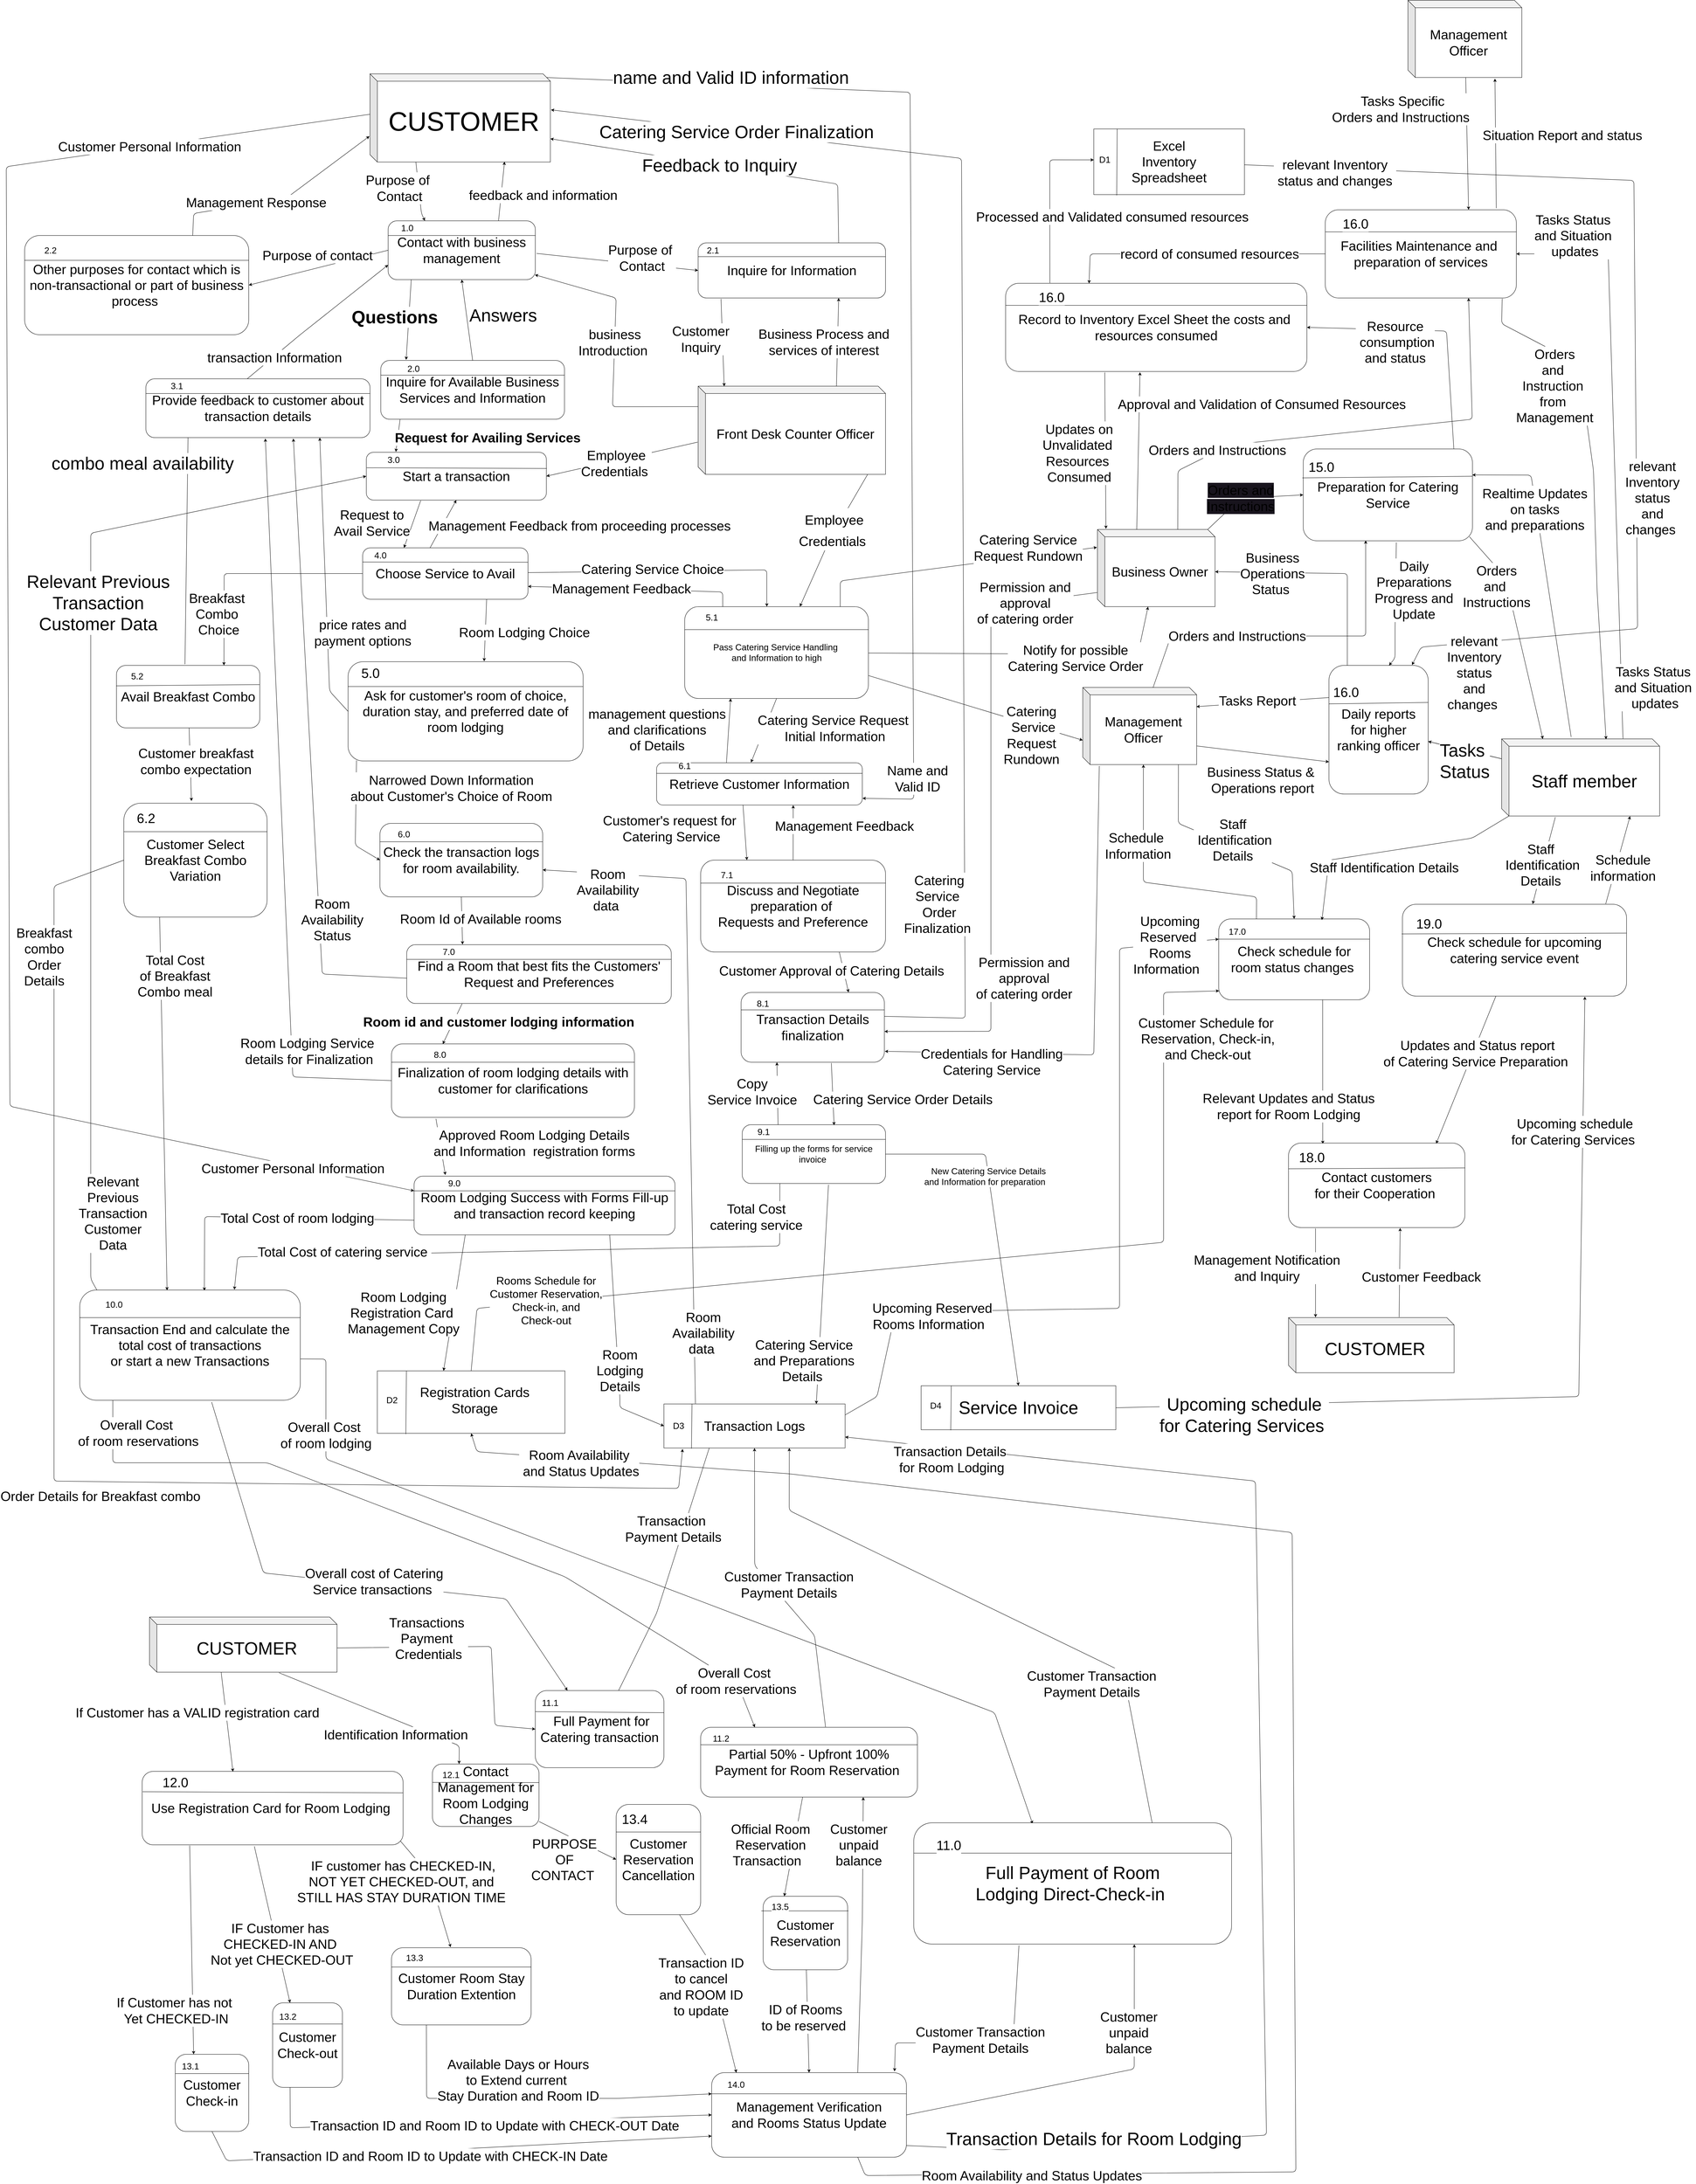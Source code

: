 <mxfile>
    <diagram id="emvvtYQxzRHmPXdrn84x" name="Page-1">
        <mxGraphModel dx="3968" dy="2820" grid="1" gridSize="10" guides="1" tooltips="1" connect="1" arrows="1" fold="1" page="1" pageScale="1" pageWidth="850" pageHeight="1100" math="0" shadow="0">
            <root>
                <mxCell id="0"/>
                <mxCell id="1" parent="0"/>
                <mxCell id="68" style="edgeStyle=none;html=1;entryX=0.25;entryY=0;entryDx=0;entryDy=0;exitX=0.254;exitY=0.993;exitDx=0;exitDy=0;exitPerimeter=0;fontStyle=1" parent="1" source="5" target="6" edge="1">
                    <mxGeometry relative="1" as="geometry">
                        <Array as="points">
                            <mxPoint x="-20" y="10"/>
                        </Array>
                    </mxGeometry>
                </mxCell>
                <mxCell id="461" value="&lt;font style=&quot;font-size: 36px;&quot;&gt;Purpose of&amp;nbsp;&lt;br&gt;Contact&lt;/font&gt;" style="edgeLabel;html=1;align=center;verticalAlign=middle;resizable=0;points=[];fontSize=24;" parent="68" vertex="1" connectable="0">
                    <mxGeometry x="-0.211" y="2" relative="1" as="geometry">
                        <mxPoint x="-54" y="8" as="offset"/>
                    </mxGeometry>
                </mxCell>
                <mxCell id="142" style="edgeStyle=none;html=1;entryX=1.001;entryY=0.841;entryDx=0;entryDy=0;fontSize=36;entryPerimeter=0;exitX=0;exitY=0;exitDx=480.93;exitDy=10;exitPerimeter=0;fontStyle=1" parent="1" source="5" target="113" edge="1">
                    <mxGeometry relative="1" as="geometry">
                        <Array as="points">
                            <mxPoint x="1310" y="-320"/>
                            <mxPoint x="1320" y="1604"/>
                        </Array>
                    </mxGeometry>
                </mxCell>
                <mxCell id="234" value="&lt;font style=&quot;font-size: 48px;&quot;&gt;name and Valid ID information&lt;/font&gt;" style="edgeLabel;html=1;align=center;verticalAlign=middle;resizable=0;points=[];fontSize=24;" parent="142" vertex="1" connectable="0">
                    <mxGeometry x="-0.497" y="2" relative="1" as="geometry">
                        <mxPoint x="-267" y="-29" as="offset"/>
                    </mxGeometry>
                </mxCell>
                <mxCell id="288" value="&lt;font style=&quot;font-size: 36px;&quot;&gt;Name and &lt;br&gt;Valid ID&lt;br&gt;&lt;/font&gt;" style="edgeLabel;html=1;align=center;verticalAlign=middle;resizable=0;points=[];fontSize=30;" parent="142" vertex="1" connectable="0">
                    <mxGeometry x="0.902" y="-3" relative="1" as="geometry">
                        <mxPoint x="13" y="-46" as="offset"/>
                    </mxGeometry>
                </mxCell>
                <mxCell id="155" style="edgeStyle=none;html=1;entryX=0;entryY=0.25;entryDx=0;entryDy=0;exitX=0;exitY=0;exitDx=0;exitDy=110;exitPerimeter=0;fontStyle=1" parent="1" edge="1" target="77" source="5">
                    <mxGeometry relative="1" as="geometry">
                        <mxPoint x="-30" y="2622.62" as="targetPoint"/>
                        <Array as="points">
                            <mxPoint x="-1150" y="-117.38"/>
                            <mxPoint x="-1140" y="2440"/>
                        </Array>
                        <mxPoint x="-89.69" y="-129.997" as="sourcePoint"/>
                    </mxGeometry>
                </mxCell>
                <mxCell id="245" value="&lt;font style=&quot;font-size: 36px;&quot;&gt;Customer Personal Information&lt;br&gt;&lt;/font&gt;" style="edgeLabel;html=1;align=center;verticalAlign=middle;resizable=0;points=[];fontSize=24;" parent="155" vertex="1" connectable="0">
                    <mxGeometry x="0.808" y="5" relative="1" as="geometry">
                        <mxPoint x="109" y="36" as="offset"/>
                    </mxGeometry>
                </mxCell>
                <mxCell id="261" value="Customer Personal Information" style="edgeLabel;html=1;align=center;verticalAlign=middle;resizable=0;points=[];fontSize=36;" parent="155" vertex="1" connectable="0">
                    <mxGeometry x="-0.622" y="3" relative="1" as="geometry">
                        <mxPoint x="275" y="-41" as="offset"/>
                    </mxGeometry>
                </mxCell>
                <mxCell id="5" value="&lt;font style=&quot;font-size: 72px;&quot;&gt;CUSTOMER&lt;/font&gt;" style="shape=cube;whiteSpace=wrap;html=1;boundedLbl=1;backgroundOutline=1;darkOpacity=0.05;darkOpacity2=0.1;" parent="1" vertex="1">
                    <mxGeometry x="-160" y="-370" width="490.93" height="240" as="geometry"/>
                </mxCell>
                <mxCell id="64" style="edgeStyle=none;html=1;entryX=0;entryY=0.5;entryDx=0;entryDy=0;exitX=1.009;exitY=0.555;exitDx=0;exitDy=0;exitPerimeter=0;fontStyle=1" parent="1" target="48" edge="1" source="6">
                    <mxGeometry relative="1" as="geometry">
                        <mxPoint x="300" y="190" as="sourcePoint"/>
                        <mxPoint x="520" y="160" as="targetPoint"/>
                    </mxGeometry>
                </mxCell>
                <mxCell id="305" value="&lt;font style=&quot;font-size: 36px;&quot;&gt;Purpose of&amp;nbsp;&lt;br&gt;Contact&lt;/font&gt;" style="edgeLabel;html=1;align=center;verticalAlign=middle;resizable=0;points=[];fontSize=24;" parent="64" vertex="1" connectable="0">
                    <mxGeometry x="-0.327" y="-1" relative="1" as="geometry">
                        <mxPoint x="139" y="-5" as="offset"/>
                    </mxGeometry>
                </mxCell>
                <mxCell id="69" value="&lt;font style=&quot;font-size: 48px;&quot;&gt;Questions&lt;/font&gt;" style="edgeStyle=none;html=1;entryX=0.138;entryY=-0.01;entryDx=0;entryDy=0;entryPerimeter=0;exitX=0.157;exitY=1.003;exitDx=0;exitDy=0;exitPerimeter=0;fontStyle=1" parent="1" source="6" target="37" edge="1">
                    <mxGeometry x="-0.042" y="-39" relative="1" as="geometry">
                        <mxPoint as="offset"/>
                    </mxGeometry>
                </mxCell>
                <mxCell id="97" style="edgeStyle=none;html=1;exitX=0.75;exitY=0;exitDx=0;exitDy=0;entryX=0.746;entryY=0.996;entryDx=0;entryDy=0;entryPerimeter=0;fontStyle=1" parent="1" source="6" target="5" edge="1">
                    <mxGeometry relative="1" as="geometry"/>
                </mxCell>
                <mxCell id="460" value="&lt;font style=&quot;font-size: 36px;&quot;&gt;feedback and information&lt;/font&gt;" style="edgeLabel;html=1;align=center;verticalAlign=middle;resizable=0;points=[];fontSize=24;" parent="97" vertex="1" connectable="0">
                    <mxGeometry x="-0.561" y="2" relative="1" as="geometry">
                        <mxPoint x="119" y="-35" as="offset"/>
                    </mxGeometry>
                </mxCell>
                <mxCell id="98" style="edgeStyle=none;html=1;entryX=1;entryY=0.5;entryDx=0;entryDy=0;exitX=0;exitY=0.5;exitDx=0;exitDy=0;fontStyle=1" parent="1" source="6" target="39" edge="1">
                    <mxGeometry relative="1" as="geometry"/>
                </mxCell>
                <mxCell id="235" value="Purpose of contact" style="edgeLabel;html=1;align=center;verticalAlign=middle;resizable=0;points=[];fontSize=36;" parent="98" vertex="1" connectable="0">
                    <mxGeometry x="0.117" relative="1" as="geometry">
                        <mxPoint x="19" y="-39" as="offset"/>
                    </mxGeometry>
                </mxCell>
                <mxCell id="6" value="&lt;font style=&quot;font-size: 36px;&quot;&gt;Contact with business management&lt;/font&gt;" style="rounded=1;whiteSpace=wrap;html=1;fontSize=24;" parent="1" vertex="1">
                    <mxGeometry x="-110.62" y="30" width="400.62" height="160" as="geometry"/>
                </mxCell>
                <mxCell id="7" value="" style="endArrow=none;html=1;fontSize=24;exitX=0;exitY=0.25;exitDx=0;exitDy=0;entryX=1;entryY=0.25;entryDx=0;entryDy=0;fontStyle=1" parent="1" source="6" target="6" edge="1">
                    <mxGeometry width="50" height="50" relative="1" as="geometry">
                        <mxPoint x="190" y="600" as="sourcePoint"/>
                        <mxPoint x="240" y="550" as="targetPoint"/>
                    </mxGeometry>
                </mxCell>
                <mxCell id="441" value="&lt;font style=&quot;font-size: 24px;&quot;&gt;1.0&lt;/font&gt;" style="edgeLabel;html=1;align=center;verticalAlign=middle;resizable=0;points=[];" parent="7" vertex="1" connectable="0">
                    <mxGeometry x="-0.493" y="-1" relative="1" as="geometry">
                        <mxPoint x="-50" y="-21" as="offset"/>
                    </mxGeometry>
                </mxCell>
                <mxCell id="184" style="edgeStyle=none;html=1;entryX=0;entryY=0.25;entryDx=0;entryDy=0;exitX=1;exitY=0.25;exitDx=0;exitDy=0;fontStyle=1" parent="1" source="8" target="160" edge="1">
                    <mxGeometry relative="1" as="geometry">
                        <mxPoint x="1110" y="3200" as="sourcePoint"/>
                        <mxPoint x="2070" y="2040" as="targetPoint"/>
                        <Array as="points">
                            <mxPoint x="1220" y="3230"/>
                            <mxPoint x="1270" y="3000"/>
                            <mxPoint x="1880" y="2990"/>
                            <mxPoint x="1880" y="2010"/>
                        </Array>
                    </mxGeometry>
                </mxCell>
                <mxCell id="238" value="&lt;font style=&quot;font-size: 36px;&quot;&gt;Upcoming Reserved &lt;br&gt;Rooms Information&amp;nbsp;&amp;nbsp;&lt;/font&gt;" style="edgeLabel;html=1;align=center;verticalAlign=middle;resizable=0;points=[];fontSize=24;" parent="184" vertex="1" connectable="0">
                    <mxGeometry x="-0.598" y="1" relative="1" as="geometry">
                        <mxPoint x="-6" y="13" as="offset"/>
                    </mxGeometry>
                </mxCell>
                <mxCell id="276" value="&lt;span style=&quot;font-size: 36px;&quot;&gt;Upcoming &lt;br&gt;Reserved&amp;nbsp;&lt;br&gt;&lt;/span&gt;&lt;span style=&quot;font-size: 36px;&quot;&gt;Rooms &lt;br&gt;Information&amp;nbsp;&amp;nbsp;&lt;/span&gt;" style="edgeLabel;html=1;align=center;verticalAlign=middle;resizable=0;points=[];fontSize=24;" parent="184" vertex="1" connectable="0">
                    <mxGeometry x="0.887" y="-3" relative="1" as="geometry">
                        <mxPoint x="-10" y="1" as="offset"/>
                    </mxGeometry>
                </mxCell>
                <mxCell id="216" style="edgeStyle=none;html=1;fontSize=24;exitX=0.174;exitY=-0.008;exitDx=0;exitDy=0;exitPerimeter=0;entryX=1;entryY=0.632;entryDx=0;entryDy=0;entryPerimeter=0;fontStyle=1" parent="1" source="8" target="53" edge="1">
                    <mxGeometry relative="1" as="geometry">
                        <mxPoint x="690" y="3240" as="sourcePoint"/>
                        <mxPoint x="450" y="1790" as="targetPoint"/>
                        <Array as="points">
                            <mxPoint x="700" y="1820"/>
                        </Array>
                    </mxGeometry>
                </mxCell>
                <mxCell id="217" value="&lt;font style=&quot;font-size: 36px;&quot;&gt;Room &lt;br&gt;Availability&lt;br&gt;data&amp;nbsp;&lt;/font&gt;" style="edgeLabel;html=1;align=center;verticalAlign=middle;resizable=0;points=[];fontSize=24;" parent="216" vertex="1" connectable="0">
                    <mxGeometry x="0.663" y="3" relative="1" as="geometry">
                        <mxPoint x="-129" y="33" as="offset"/>
                    </mxGeometry>
                </mxCell>
                <mxCell id="479" value="&lt;font style=&quot;font-size: 36px;&quot;&gt;Room&lt;br style=&quot;&quot;&gt;Availability&lt;br style=&quot;&quot;&gt;data&amp;nbsp;&lt;/font&gt;" style="edgeLabel;html=1;align=center;verticalAlign=middle;resizable=0;points=[];fontSize=24;" parent="216" vertex="1" connectable="0">
                    <mxGeometry x="-0.777" y="3" relative="1" as="geometry">
                        <mxPoint x="28" y="11" as="offset"/>
                    </mxGeometry>
                </mxCell>
                <mxCell id="8" value="&lt;font style=&quot;font-size: 36px;&quot;&gt;Transaction Logs&lt;/font&gt;" style="rounded=0;whiteSpace=wrap;html=1;fontSize=24;" parent="1" vertex="1">
                    <mxGeometry x="640" y="3250" width="493.12" height="120" as="geometry"/>
                </mxCell>
                <mxCell id="9" value="" style="endArrow=none;html=1;fontSize=24;exitX=0.155;exitY=-0.002;exitDx=0;exitDy=0;exitPerimeter=0;entryX=0.152;entryY=1.011;entryDx=0;entryDy=0;entryPerimeter=0;fontStyle=1" parent="1" source="8" target="8" edge="1">
                    <mxGeometry width="50" height="50" relative="1" as="geometry">
                        <mxPoint x="-558.28" y="2980.58" as="sourcePoint"/>
                        <mxPoint x="-508.28" y="2930.58" as="targetPoint"/>
                    </mxGeometry>
                </mxCell>
                <mxCell id="13" value="" style="rounded=0;whiteSpace=wrap;html=1;fontSize=24;" parent="1" vertex="1">
                    <mxGeometry x="-140" y="3160" width="510.62" height="170" as="geometry"/>
                </mxCell>
                <mxCell id="14" value="" style="endArrow=none;html=1;fontSize=24;exitX=0.155;exitY=-0.002;exitDx=0;exitDy=0;exitPerimeter=0;entryX=0.152;entryY=1.011;entryDx=0;entryDy=0;entryPerimeter=0;fontStyle=1" parent="1" source="13" target="13" edge="1">
                    <mxGeometry width="50" height="50" relative="1" as="geometry">
                        <mxPoint x="247.34" y="3170.72" as="sourcePoint"/>
                        <mxPoint x="297.34" y="3120.72" as="targetPoint"/>
                    </mxGeometry>
                </mxCell>
                <mxCell id="183" style="edgeStyle=none;html=1;entryX=0.814;entryY=1.005;entryDx=0;entryDy=0;exitX=1;exitY=0.5;exitDx=0;exitDy=0;entryPerimeter=0;fontStyle=1" parent="1" source="15" target="162" edge="1">
                    <mxGeometry relative="1" as="geometry">
                        <Array as="points">
                            <mxPoint x="3130" y="3230"/>
                        </Array>
                    </mxGeometry>
                </mxCell>
                <mxCell id="239" value="&lt;font style=&quot;font-size: 48px;&quot;&gt;Upcoming schedule &lt;br&gt;for Catering Services&amp;nbsp;&lt;/font&gt;" style="edgeLabel;html=1;align=center;verticalAlign=middle;resizable=0;points=[];fontSize=24;" parent="183" vertex="1" connectable="0">
                    <mxGeometry x="-0.796" y="10" relative="1" as="geometry">
                        <mxPoint x="110" y="35" as="offset"/>
                    </mxGeometry>
                </mxCell>
                <mxCell id="262" value="Upcoming schedule&lt;br&gt;for Catering Services&amp;nbsp;" style="edgeLabel;html=1;align=center;verticalAlign=middle;resizable=0;points=[];fontSize=36;" parent="183" vertex="1" connectable="0">
                    <mxGeometry x="0.589" y="-1" relative="1" as="geometry">
                        <mxPoint x="-21" y="-115" as="offset"/>
                    </mxGeometry>
                </mxCell>
                <mxCell id="15" value="&lt;font style=&quot;font-size: 48px;&quot;&gt;Service Invoice&lt;/font&gt;" style="rounded=0;whiteSpace=wrap;html=1;fontSize=24;" parent="1" vertex="1">
                    <mxGeometry x="1340" y="3200.48" width="530" height="119.76" as="geometry"/>
                </mxCell>
                <mxCell id="16" value="" style="endArrow=none;html=1;fontSize=24;exitX=0.155;exitY=-0.002;exitDx=0;exitDy=0;exitPerimeter=0;entryX=0.152;entryY=1.011;entryDx=0;entryDy=0;entryPerimeter=0;fontStyle=1" parent="1" source="15" target="15" edge="1">
                    <mxGeometry width="50" height="50" relative="1" as="geometry">
                        <mxPoint x="247.34" y="3450.9" as="sourcePoint"/>
                        <mxPoint x="297.34" y="3400.9" as="targetPoint"/>
                    </mxGeometry>
                </mxCell>
                <mxCell id="71" style="edgeStyle=none;html=1;entryX=0.25;entryY=0;entryDx=0;entryDy=0;exitX=0.302;exitY=1.011;exitDx=0;exitDy=0;exitPerimeter=0;fontStyle=1" parent="1" source="17" target="33" edge="1">
                    <mxGeometry relative="1" as="geometry"/>
                </mxCell>
                <mxCell id="230" value="&lt;font style=&quot;font-size: 36px;&quot;&gt;Request to &lt;br&gt;Avail Service&lt;/font&gt;" style="edgeLabel;html=1;align=center;verticalAlign=middle;resizable=0;points=[];fontSize=24;" parent="71" vertex="1" connectable="0">
                    <mxGeometry x="-0.259" y="2" relative="1" as="geometry">
                        <mxPoint x="-118" y="12" as="offset"/>
                    </mxGeometry>
                </mxCell>
                <mxCell id="17" value="&lt;font style=&quot;font-size: 36px;&quot;&gt;Start a transaction&lt;/font&gt;" style="rounded=1;whiteSpace=wrap;html=1;fontSize=24;" parent="1" vertex="1">
                    <mxGeometry x="-170" y="660" width="490" height="130" as="geometry"/>
                </mxCell>
                <mxCell id="18" value="" style="endArrow=none;html=1;fontSize=24;exitX=0.002;exitY=0.324;exitDx=0;exitDy=0;entryX=1.002;entryY=0.338;entryDx=0;entryDy=0;exitPerimeter=0;entryPerimeter=0;fontStyle=1" parent="1" source="17" target="17" edge="1">
                    <mxGeometry width="50" height="50" relative="1" as="geometry">
                        <mxPoint x="150" y="730" as="sourcePoint"/>
                        <mxPoint x="200" y="680" as="targetPoint"/>
                    </mxGeometry>
                </mxCell>
                <mxCell id="443" value="3.0" style="edgeLabel;html=1;align=center;verticalAlign=middle;resizable=0;points=[];fontSize=24;" parent="18" vertex="1" connectable="0">
                    <mxGeometry x="-0.649" y="4" relative="1" as="geometry">
                        <mxPoint x="-13" y="-18" as="offset"/>
                    </mxGeometry>
                </mxCell>
                <mxCell id="125" style="edgeStyle=none;html=1;fontSize=36;exitX=0.478;exitY=-0.018;exitDx=0;exitDy=0;exitPerimeter=0;fontStyle=1" parent="1" source="26" edge="1">
                    <mxGeometry relative="1" as="geometry">
                        <Array as="points"/>
                        <mxPoint x="-645" y="830" as="sourcePoint"/>
                        <mxPoint x="-655" y="600" as="targetPoint"/>
                    </mxGeometry>
                </mxCell>
                <mxCell id="242" value="&lt;font style=&quot;&quot;&gt;&lt;font style=&quot;font-size: 48px;&quot;&gt;combo meal&amp;nbsp;availability&lt;/font&gt;&lt;br&gt;&lt;/font&gt;" style="edgeLabel;html=1;align=center;verticalAlign=middle;resizable=0;points=[];" parent="125" vertex="1" connectable="0">
                    <mxGeometry x="-0.065" relative="1" as="geometry">
                        <mxPoint x="-120" y="-249" as="offset"/>
                    </mxGeometry>
                </mxCell>
                <mxCell id="126" style="edgeStyle=none;html=1;fontSize=36;entryX=0.472;entryY=-0.019;entryDx=0;entryDy=0;entryPerimeter=0;fontStyle=1" parent="1" source="26" target="106" edge="1">
                    <mxGeometry relative="1" as="geometry"/>
                </mxCell>
                <mxCell id="297" value="Customer breakfast&lt;br&gt;combo expectation" style="edgeLabel;html=1;align=center;verticalAlign=middle;resizable=0;points=[];fontSize=36;" parent="126" vertex="1" connectable="0">
                    <mxGeometry x="-0.323" relative="1" as="geometry">
                        <mxPoint x="16" y="23" as="offset"/>
                    </mxGeometry>
                </mxCell>
                <mxCell id="26" value="&lt;font style=&quot;font-size: 36px;&quot;&gt;Avail Breakfast Combo&lt;/font&gt;" style="rounded=1;whiteSpace=wrap;html=1;fontSize=24;" parent="1" vertex="1">
                    <mxGeometry x="-850" y="1240" width="390" height="170" as="geometry"/>
                </mxCell>
                <mxCell id="27" value="" style="endArrow=none;html=1;fontSize=24;exitX=-0.002;exitY=0.327;exitDx=0;exitDy=0;entryX=0.998;entryY=0.307;entryDx=0;entryDy=0;entryPerimeter=0;exitPerimeter=0;fontStyle=1" parent="1" source="26" target="26" edge="1">
                    <mxGeometry width="50" height="50" relative="1" as="geometry">
                        <mxPoint x="-190" y="900" as="sourcePoint"/>
                        <mxPoint x="-140" y="850" as="targetPoint"/>
                    </mxGeometry>
                </mxCell>
                <mxCell id="489" value="&lt;font style=&quot;font-size: 24px;&quot;&gt;5.2&lt;/font&gt;" style="edgeLabel;html=1;align=center;verticalAlign=middle;resizable=0;points=[];" parent="27" vertex="1" connectable="0">
                    <mxGeometry x="-0.792" y="6" relative="1" as="geometry">
                        <mxPoint x="16" y="-19" as="offset"/>
                    </mxGeometry>
                </mxCell>
                <mxCell id="67" style="edgeStyle=none;html=1;entryX=0.75;entryY=1;entryDx=0;entryDy=0;exitX=0.738;exitY=0.008;exitDx=0;exitDy=0;exitPerimeter=0;fontStyle=1" parent="1" source="28" target="48" edge="1">
                    <mxGeometry relative="1" as="geometry">
                        <mxPoint x="860" y="470" as="sourcePoint"/>
                    </mxGeometry>
                </mxCell>
                <mxCell id="313" value="&lt;font style=&quot;font-size: 36px;&quot;&gt;Business Process and &lt;br&gt;services of interest&lt;/font&gt;" style="edgeLabel;html=1;align=center;verticalAlign=middle;resizable=0;points=[];fontSize=36;" parent="67" vertex="1" connectable="0">
                    <mxGeometry x="-0.113" relative="1" as="geometry">
                        <mxPoint x="-37" y="-15" as="offset"/>
                    </mxGeometry>
                </mxCell>
                <mxCell id="144" style="edgeStyle=none;html=1;entryX=0.627;entryY=-0.001;entryDx=0;entryDy=0;fontSize=36;entryPerimeter=0;exitX=0.904;exitY=1.002;exitDx=0;exitDy=0;exitPerimeter=0;fontStyle=1" parent="1" source="28" target="110" edge="1">
                    <mxGeometry relative="1" as="geometry">
                        <Array as="points">
                            <mxPoint x="1090" y="900"/>
                        </Array>
                        <mxPoint x="1144.92" y="788.05" as="targetPoint"/>
                    </mxGeometry>
                </mxCell>
                <mxCell id="307" value="&lt;font style=&quot;font-size: 36px;&quot;&gt;Employee&lt;br style=&quot;&quot;&gt;Credentials&amp;nbsp;&lt;br&gt;&lt;/font&gt;" style="edgeLabel;html=1;align=center;verticalAlign=middle;resizable=0;points=[];fontSize=48;" parent="144" vertex="1" connectable="0">
                    <mxGeometry x="-0.106" y="6" relative="1" as="geometry">
                        <mxPoint x="-6" y="-11" as="offset"/>
                    </mxGeometry>
                </mxCell>
                <mxCell id="300" style="edgeStyle=none;html=1;entryX=1;entryY=0.5;entryDx=0;entryDy=0;fontSize=36;exitX=-0.003;exitY=0.635;exitDx=0;exitDy=0;exitPerimeter=0;fontStyle=1" parent="1" source="28" target="17" edge="1">
                    <mxGeometry relative="1" as="geometry">
                        <Array as="points"/>
                    </mxGeometry>
                </mxCell>
                <mxCell id="301" value="&lt;font style=&quot;&quot;&gt;&lt;font style=&quot;font-size: 36px;&quot;&gt;Employee&lt;br&gt;Credentials&amp;nbsp;&lt;/font&gt;&lt;br&gt;&lt;/font&gt;" style="edgeLabel;html=1;align=center;verticalAlign=middle;resizable=0;points=[];fontSize=36;" parent="300" vertex="1" connectable="0">
                    <mxGeometry x="-0.301" y="2" relative="1" as="geometry">
                        <mxPoint x="-78" y="23" as="offset"/>
                    </mxGeometry>
                </mxCell>
                <mxCell id="302" style="edgeStyle=none;html=1;fontSize=24;exitX=-0.001;exitY=0.232;exitDx=0;exitDy=0;exitPerimeter=0;entryX=0.997;entryY=0.918;entryDx=0;entryDy=0;entryPerimeter=0;fontStyle=1" parent="1" source="28" edge="1" target="6">
                    <mxGeometry relative="1" as="geometry">
                        <mxPoint x="531.04" y="495.76" as="sourcePoint"/>
                        <mxPoint x="300" y="260" as="targetPoint"/>
                        <Array as="points">
                            <mxPoint x="500" y="536"/>
                            <mxPoint x="510" y="240"/>
                        </Array>
                    </mxGeometry>
                </mxCell>
                <mxCell id="303" value="&lt;font style=&quot;font-size: 36px;&quot;&gt;business &lt;br&gt;Introduction&amp;nbsp;&lt;/font&gt;" style="edgeLabel;html=1;align=center;verticalAlign=middle;resizable=0;points=[];fontSize=24;" parent="302" vertex="1" connectable="0">
                    <mxGeometry x="0.209" y="-1" relative="1" as="geometry">
                        <mxPoint x="-3" y="50" as="offset"/>
                    </mxGeometry>
                </mxCell>
                <mxCell id="28" value="&lt;font style=&quot;&quot;&gt;&lt;font style=&quot;font-size: 36px;&quot;&gt;Front Desk Counter Officer&lt;/font&gt;&lt;br&gt;&lt;/font&gt;" style="shape=cube;whiteSpace=wrap;html=1;boundedLbl=1;backgroundOutline=1;darkOpacity=0.05;darkOpacity2=0.1;" parent="1" vertex="1">
                    <mxGeometry x="733.12" y="480" width="510" height="240" as="geometry"/>
                </mxCell>
                <mxCell id="138" style="edgeStyle=none;html=1;fontSize=36;exitX=-0.003;exitY=0.817;exitDx=0;exitDy=0;exitPerimeter=0;entryX=1.001;entryY=0.559;entryDx=0;entryDy=0;entryPerimeter=0;fontStyle=1" parent="1" source="29" target="134" edge="1">
                    <mxGeometry relative="1" as="geometry">
                        <mxPoint x="1230" y="2225" as="targetPoint"/>
                        <Array as="points">
                            <mxPoint x="1530" y="1080"/>
                            <mxPoint x="1530" y="2236"/>
                        </Array>
                    </mxGeometry>
                </mxCell>
                <mxCell id="215" value="&lt;font style=&quot;font-size: 36px;&quot;&gt;Permission and &lt;br&gt;approval &lt;br&gt;of catering order&lt;/font&gt;" style="edgeLabel;html=1;align=center;verticalAlign=middle;resizable=0;points=[];" parent="138" vertex="1" connectable="0">
                    <mxGeometry x="0.356" y="-1" relative="1" as="geometry">
                        <mxPoint x="91" y="124" as="offset"/>
                    </mxGeometry>
                </mxCell>
                <mxCell id="332" value="&lt;font style=&quot;font-size: 36px;&quot;&gt;Permission and&lt;br&gt;approval&lt;br&gt;of catering order&lt;/font&gt;" style="edgeLabel;html=1;align=center;verticalAlign=middle;resizable=0;points=[];fontSize=24;" parent="138" vertex="1" connectable="0">
                    <mxGeometry x="-0.806" y="4" relative="1" as="geometry">
                        <mxPoint x="-30" y="2" as="offset"/>
                    </mxGeometry>
                </mxCell>
                <mxCell id="571" style="edgeStyle=none;html=1;entryX=0.446;entryY=1.008;entryDx=0;entryDy=0;entryPerimeter=0;fontSize=36;exitX=0.334;exitY=-0.002;exitDx=0;exitDy=0;exitPerimeter=0;fontStyle=1" parent="1" source="29" target="555" edge="1">
                    <mxGeometry relative="1" as="geometry"/>
                </mxCell>
                <mxCell id="602" value="&lt;font style=&quot;font-size: 36px;&quot;&gt;Approval and Validation of Consumed Resources&lt;/font&gt;" style="edgeLabel;html=1;align=center;verticalAlign=middle;resizable=0;points=[];fontSize=24;" parent="571" vertex="1" connectable="0">
                    <mxGeometry x="0.666" y="-1" relative="1" as="geometry">
                        <mxPoint x="332" y="16" as="offset"/>
                    </mxGeometry>
                </mxCell>
                <mxCell id="29" value="&lt;font style=&quot;&quot;&gt;&lt;font style=&quot;font-size: 36px;&quot;&gt;Business Owner&lt;/font&gt;&lt;br&gt;&lt;/font&gt;" style="shape=cube;whiteSpace=wrap;html=1;boundedLbl=1;backgroundOutline=1;darkOpacity=0.05;darkOpacity2=0.1;" parent="1" vertex="1">
                    <mxGeometry x="1820" y="870" width="320" height="210" as="geometry"/>
                </mxCell>
                <mxCell id="139" style="edgeStyle=none;html=1;entryX=1.003;entryY=0.844;entryDx=0;entryDy=0;fontSize=36;exitX=0.145;exitY=1.018;exitDx=0;exitDy=0;exitPerimeter=0;fontStyle=1;entryPerimeter=0;" parent="1" source="31" target="134" edge="1">
                    <mxGeometry relative="1" as="geometry">
                        <Array as="points">
                            <mxPoint x="1810" y="2300"/>
                        </Array>
                    </mxGeometry>
                </mxCell>
                <mxCell id="289" value="&lt;span style=&quot;font-size: 36px;&quot;&gt;Credentials for Handling&lt;br&gt;Catering Service&lt;br&gt;&lt;/span&gt;" style="edgeLabel;html=1;align=center;verticalAlign=middle;resizable=0;points=[];fontSize=24;" parent="139" vertex="1" connectable="0">
                    <mxGeometry x="0.701" y="3" relative="1" as="geometry">
                        <mxPoint x="88" y="22" as="offset"/>
                    </mxGeometry>
                </mxCell>
                <mxCell id="181" style="edgeStyle=none;html=1;entryX=0;entryY=0.75;entryDx=0;entryDy=0;exitX=1.002;exitY=0.759;exitDx=0;exitDy=0;exitPerimeter=0;fontStyle=1" parent="1" source="31" target="177" edge="1">
                    <mxGeometry relative="1" as="geometry"/>
                </mxCell>
                <mxCell id="280" value="&lt;font style=&quot;&quot;&gt;&lt;font style=&quot;font-size: 36px;&quot;&gt;Business Status &amp;amp;&amp;nbsp;&lt;br&gt;Operations&amp;nbsp;report&lt;/font&gt;&lt;br&gt;&lt;/font&gt;" style="edgeLabel;html=1;align=center;verticalAlign=middle;resizable=0;points=[];fontSize=24;" parent="181" vertex="1" connectable="0">
                    <mxGeometry x="-0.541" y="-1" relative="1" as="geometry">
                        <mxPoint x="96" y="82" as="offset"/>
                    </mxGeometry>
                </mxCell>
                <mxCell id="453" style="edgeStyle=none;html=1;entryX=0.5;entryY=0;entryDx=0;entryDy=0;fontSize=24;exitX=0.84;exitY=1;exitDx=0;exitDy=0;exitPerimeter=0;fontStyle=1" parent="1" source="31" target="160" edge="1">
                    <mxGeometry relative="1" as="geometry">
                        <Array as="points">
                            <mxPoint x="2040" y="1670"/>
                            <mxPoint x="2350" y="1800"/>
                        </Array>
                    </mxGeometry>
                </mxCell>
                <mxCell id="456" value="&lt;font style=&quot;font-size: 36px;&quot;&gt;Staff&lt;br&gt;&amp;nbsp;Identification&lt;br&gt;Details&lt;/font&gt;" style="edgeLabel;html=1;align=center;verticalAlign=middle;resizable=0;points=[];fontSize=24;" parent="453" vertex="1" connectable="0">
                    <mxGeometry x="-0.146" y="-7" relative="1" as="geometry">
                        <mxPoint x="51" y="-3" as="offset"/>
                    </mxGeometry>
                </mxCell>
                <mxCell id="515" style="edgeStyle=none;html=1;entryX=0.369;entryY=0.996;entryDx=0;entryDy=0;fontSize=24;fillColor=#FFFFFF;entryPerimeter=0;fontStyle=1" parent="1" source="31" target="507" edge="1">
                    <mxGeometry relative="1" as="geometry">
                        <Array as="points">
                            <mxPoint x="2020" y="1160"/>
                            <mxPoint x="2550" y="1160"/>
                        </Array>
                    </mxGeometry>
                </mxCell>
                <mxCell id="521" value="&lt;font style=&quot;font-size: 36px;&quot;&gt;Orders and Instructions&lt;/font&gt;" style="edgeLabel;html=1;align=center;verticalAlign=middle;resizable=0;points=[];fontSize=24;" parent="515" vertex="1" connectable="0">
                    <mxGeometry x="-0.521" y="7" relative="1" as="geometry">
                        <mxPoint x="103" y="7" as="offset"/>
                    </mxGeometry>
                </mxCell>
                <mxCell id="31" value="&lt;font style=&quot;&quot;&gt;&lt;font style=&quot;font-size: 36px;&quot;&gt;Management Officer&lt;/font&gt;&lt;br&gt;&lt;/font&gt;" style="shape=cube;whiteSpace=wrap;html=1;boundedLbl=1;backgroundOutline=1;darkOpacity=0.05;darkOpacity2=0.1;" parent="1" vertex="1">
                    <mxGeometry x="1780" y="1300" width="310" height="209.82" as="geometry"/>
                </mxCell>
                <mxCell id="72" style="edgeStyle=none;html=1;exitX=0.75;exitY=1;exitDx=0;exitDy=0;entryX=0.579;entryY=-0.004;entryDx=0;entryDy=0;entryPerimeter=0;fontStyle=1" parent="1" source="33" target="46" edge="1">
                    <mxGeometry relative="1" as="geometry">
                        <mxPoint x="99.07" y="1050" as="targetPoint"/>
                    </mxGeometry>
                </mxCell>
                <mxCell id="292" value="&lt;font style=&quot;font-size: 36px;&quot;&gt;Room Lodging Choice&lt;/font&gt;" style="edgeLabel;html=1;align=center;verticalAlign=middle;resizable=0;points=[];fontSize=24;" parent="72" vertex="1" connectable="0">
                    <mxGeometry x="-0.322" y="1" relative="1" as="geometry">
                        <mxPoint x="104" y="32" as="offset"/>
                    </mxGeometry>
                </mxCell>
                <mxCell id="75" style="edgeStyle=none;html=1;entryX=0.75;entryY=0;entryDx=0;entryDy=0;exitX=0;exitY=0.5;exitDx=0;exitDy=0;fontStyle=1" parent="1" source="33" target="26" edge="1">
                    <mxGeometry relative="1" as="geometry">
                        <Array as="points">
                            <mxPoint x="-557" y="990"/>
                        </Array>
                    </mxGeometry>
                </mxCell>
                <mxCell id="294" value="&lt;font style=&quot;font-size: 36px;&quot;&gt;Breakfast&amp;nbsp;&lt;br&gt;Combo&amp;nbsp;&lt;br&gt;Choice&lt;/font&gt;" style="edgeLabel;html=1;align=center;verticalAlign=middle;resizable=0;points=[];fontSize=24;" parent="75" vertex="1" connectable="0">
                    <mxGeometry x="-0.336" y="-1" relative="1" as="geometry">
                        <mxPoint x="-184" y="111" as="offset"/>
                    </mxGeometry>
                </mxCell>
                <mxCell id="76" style="edgeStyle=none;html=1;fontStyle=1" parent="1" source="33" edge="1">
                    <mxGeometry relative="1" as="geometry">
                        <mxPoint x="920" y="1080" as="targetPoint"/>
                        <Array as="points">
                            <mxPoint x="920" y="980"/>
                        </Array>
                    </mxGeometry>
                </mxCell>
                <mxCell id="293" value="&lt;font style=&quot;font-size: 36px;&quot;&gt;Catering Service Choice&lt;/font&gt;" style="edgeLabel;html=1;align=center;verticalAlign=middle;resizable=0;points=[];fontSize=24;" parent="76" vertex="1" connectable="0">
                    <mxGeometry x="-0.405" relative="1" as="geometry">
                        <mxPoint x="116" y="-7" as="offset"/>
                    </mxGeometry>
                </mxCell>
                <mxCell id="470" style="edgeStyle=none;html=1;entryX=0.5;entryY=1;entryDx=0;entryDy=0;fontSize=24;exitX=0.408;exitY=-0.002;exitDx=0;exitDy=0;exitPerimeter=0;fontStyle=1" parent="1" source="33" target="17" edge="1">
                    <mxGeometry relative="1" as="geometry"/>
                </mxCell>
                <mxCell id="471" value="&lt;font style=&quot;font-size: 36px;&quot;&gt;Management Feedback&amp;nbsp;from proceeding processes&lt;/font&gt;" style="edgeLabel;html=1;align=center;verticalAlign=middle;resizable=0;points=[];fontSize=24;" parent="470" vertex="1" connectable="0">
                    <mxGeometry x="0.299" y="-2" relative="1" as="geometry">
                        <mxPoint x="358" y="23" as="offset"/>
                    </mxGeometry>
                </mxCell>
                <mxCell id="33" value="&lt;font style=&quot;font-size: 36px;&quot;&gt;Choose Service to Avail&lt;/font&gt;" style="rounded=1;whiteSpace=wrap;html=1;fontSize=24;" parent="1" vertex="1">
                    <mxGeometry x="-180" y="920" width="450" height="140" as="geometry"/>
                </mxCell>
                <mxCell id="34" value="" style="endArrow=none;html=1;fontSize=24;exitX=0;exitY=0.276;exitDx=0;exitDy=0;exitPerimeter=0;entryX=1.001;entryY=0.28;entryDx=0;entryDy=0;entryPerimeter=0;fontStyle=1" parent="1" source="33" target="33" edge="1">
                    <mxGeometry width="50" height="50" relative="1" as="geometry">
                        <mxPoint x="145" y="880" as="sourcePoint"/>
                        <mxPoint x="300" y="940" as="targetPoint"/>
                    </mxGeometry>
                </mxCell>
                <mxCell id="444" value="4.0" style="edgeLabel;html=1;align=center;verticalAlign=middle;resizable=0;points=[];fontSize=24;" parent="34" vertex="1" connectable="0">
                    <mxGeometry x="-0.734" y="1" relative="1" as="geometry">
                        <mxPoint x="-12" y="-17" as="offset"/>
                    </mxGeometry>
                </mxCell>
                <mxCell id="70" value="&lt;font style=&quot;&quot;&gt;&lt;font style=&quot;font-size: 36px;&quot;&gt;Request for Availing Services&lt;/font&gt;&lt;br&gt;&lt;/font&gt;" style="edgeStyle=none;html=1;exitX=0.105;exitY=1.004;exitDx=0;exitDy=0;entryX=0.164;entryY=-0.008;entryDx=0;entryDy=0;entryPerimeter=0;exitPerimeter=0;fontStyle=1" parent="1" source="37" target="17" edge="1">
                    <mxGeometry x="-0.593" y="243" relative="1" as="geometry">
                        <mxPoint x="-1" as="offset"/>
                    </mxGeometry>
                </mxCell>
                <mxCell id="96" style="edgeStyle=none;html=1;entryX=0.5;entryY=1;entryDx=0;entryDy=0;exitX=0.5;exitY=0;exitDx=0;exitDy=0;fontStyle=1" parent="1" source="37" target="6" edge="1">
                    <mxGeometry relative="1" as="geometry"/>
                </mxCell>
                <mxCell id="231" value="&lt;font style=&quot;font-size: 48px;&quot;&gt;Answers&lt;/font&gt;" style="edgeLabel;html=1;align=center;verticalAlign=middle;resizable=0;points=[];fontSize=24;" parent="96" vertex="1" connectable="0">
                    <mxGeometry x="0.165" y="-1" relative="1" as="geometry">
                        <mxPoint x="99" y="5" as="offset"/>
                    </mxGeometry>
                </mxCell>
                <mxCell id="37" value="&lt;font style=&quot;font-size: 36px;&quot;&gt;Inquire for Available Business Services and Information&lt;/font&gt;" style="rounded=1;whiteSpace=wrap;html=1;fontSize=24;" parent="1" vertex="1">
                    <mxGeometry x="-130.62" y="410" width="500" height="160" as="geometry"/>
                </mxCell>
                <mxCell id="38" value="" style="endArrow=none;html=1;fontSize=24;exitX=0;exitY=0.25;exitDx=0;exitDy=0;entryX=1;entryY=0.25;entryDx=0;entryDy=0;fontStyle=1" parent="1" source="37" target="37" edge="1">
                    <mxGeometry width="50" height="50" relative="1" as="geometry">
                        <mxPoint x="-190" y="730" as="sourcePoint"/>
                        <mxPoint x="-140" y="680" as="targetPoint"/>
                    </mxGeometry>
                </mxCell>
                <mxCell id="442" value="2.0" style="edgeLabel;html=1;align=center;verticalAlign=middle;resizable=0;points=[];fontSize=24;" parent="38" vertex="1" connectable="0">
                    <mxGeometry x="-0.224" y="2" relative="1" as="geometry">
                        <mxPoint x="-106" y="-15" as="offset"/>
                    </mxGeometry>
                </mxCell>
                <mxCell id="99" style="edgeStyle=none;html=1;exitX=0.75;exitY=0;exitDx=0;exitDy=0;entryX=-0.003;entryY=0.707;entryDx=0;entryDy=0;entryPerimeter=0;fontStyle=1" parent="1" source="39" target="5" edge="1">
                    <mxGeometry relative="1" as="geometry">
                        <Array as="points">
                            <mxPoint x="-640" y="10"/>
                            <mxPoint x="-390" y="-30"/>
                        </Array>
                        <mxPoint x="-80" y="-190" as="targetPoint"/>
                        <mxPoint x="-740" y="60" as="sourcePoint"/>
                    </mxGeometry>
                </mxCell>
                <mxCell id="312" value="&lt;font style=&quot;font-size: 36px;&quot;&gt;Management Response&lt;/font&gt;" style="edgeLabel;html=1;align=center;verticalAlign=middle;resizable=0;points=[];" parent="99" vertex="1" connectable="0">
                    <mxGeometry x="-0.208" y="1" relative="1" as="geometry">
                        <mxPoint x="-5" y="-1" as="offset"/>
                    </mxGeometry>
                </mxCell>
                <mxCell id="39" value="&lt;font style=&quot;font-size: 36px;&quot;&gt;Other purposes for contact which is &lt;br&gt;non-transactional or part of business process&amp;nbsp;&lt;/font&gt;" style="rounded=1;whiteSpace=wrap;html=1;fontSize=24;" parent="1" vertex="1">
                    <mxGeometry x="-1100" y="70" width="610" height="270" as="geometry"/>
                </mxCell>
                <mxCell id="40" value="" style="endArrow=none;html=1;fontSize=24;exitX=0;exitY=0.25;exitDx=0;exitDy=0;entryX=1;entryY=0.25;entryDx=0;entryDy=0;fontStyle=1" parent="1" source="39" target="39" edge="1">
                    <mxGeometry width="50" height="50" relative="1" as="geometry">
                        <mxPoint x="560" y="790" as="sourcePoint"/>
                        <mxPoint x="610" y="740" as="targetPoint"/>
                    </mxGeometry>
                </mxCell>
                <mxCell id="462" value="2.2" style="edgeLabel;html=1;align=center;verticalAlign=middle;resizable=0;points=[];fontSize=24;" parent="40" vertex="1" connectable="0">
                    <mxGeometry x="-0.759" y="-2" relative="1" as="geometry">
                        <mxPoint x="-4" y="-29" as="offset"/>
                    </mxGeometry>
                </mxCell>
                <mxCell id="100" style="edgeStyle=none;html=1;exitX=1;exitY=0.5;exitDx=0;exitDy=0;fontStyle=1" parent="1" source="46" edge="1">
                    <mxGeometry relative="1" as="geometry">
                        <mxPoint x="295" y="1265.031" as="targetPoint"/>
                    </mxGeometry>
                </mxCell>
                <mxCell id="154" style="edgeStyle=none;html=1;entryX=0.776;entryY=1;entryDx=0;entryDy=0;fontSize=36;exitX=0;exitY=0.5;exitDx=0;exitDy=0;entryPerimeter=0;fontStyle=1" parent="1" source="46" target="102" edge="1">
                    <mxGeometry relative="1" as="geometry">
                        <Array as="points">
                            <mxPoint x="-270" y="1310"/>
                        </Array>
                        <mxPoint x="-100" y="1300" as="sourcePoint"/>
                        <mxPoint x="-232.88" y="552.4" as="targetPoint"/>
                    </mxGeometry>
                </mxCell>
                <mxCell id="225" value="&lt;font style=&quot;&quot;&gt;&lt;font style=&quot;font-size: 36px;&quot;&gt;price rates and &lt;br&gt;payment options&lt;/font&gt;&lt;span style=&quot;font-size: 24px; background-color: rgb(42, 37, 47);&quot;&gt;&lt;br&gt;&lt;/span&gt;&lt;/font&gt;" style="edgeLabel;html=1;align=center;verticalAlign=middle;resizable=0;points=[];fontSize=24;" parent="154" vertex="1" connectable="0">
                    <mxGeometry x="-0.462" y="-1" relative="1" as="geometry">
                        <mxPoint x="94" y="-28" as="offset"/>
                    </mxGeometry>
                </mxCell>
                <mxCell id="286" style="edgeStyle=none;html=1;fontSize=30;entryX=0;entryY=0.5;entryDx=0;entryDy=0;exitX=0.036;exitY=0.994;exitDx=0;exitDy=0;exitPerimeter=0;fontStyle=1" parent="1" source="46" target="53" edge="1">
                    <mxGeometry relative="1" as="geometry">
                        <mxPoint x="-160.0" y="1640" as="targetPoint"/>
                        <mxPoint x="-213.395" y="1500.81" as="sourcePoint"/>
                        <Array as="points">
                            <mxPoint x="-200" y="1730"/>
                        </Array>
                    </mxGeometry>
                </mxCell>
                <mxCell id="287" value="&lt;font style=&quot;font-size: 36px;&quot;&gt;Narrowed Down Information &lt;br&gt;about Customer's Choice of Room&lt;/font&gt;" style="edgeLabel;html=1;align=center;verticalAlign=middle;resizable=0;points=[];fontSize=30;" parent="286" vertex="1" connectable="0">
                    <mxGeometry x="-0.128" y="-1" relative="1" as="geometry">
                        <mxPoint x="260" y="-60" as="offset"/>
                    </mxGeometry>
                </mxCell>
                <mxCell id="46" value="&lt;font style=&quot;font-size: 36px;&quot;&gt;Ask for customer's room of choice, &lt;br&gt;duration stay, and preferred date of room lodging&lt;/font&gt;" style="rounded=1;whiteSpace=wrap;html=1;fontSize=24;" parent="1" vertex="1">
                    <mxGeometry x="-219.69" y="1230" width="639.69" height="270" as="geometry"/>
                </mxCell>
                <mxCell id="47" value="" style="endArrow=none;html=1;fontSize=24;exitX=0;exitY=0.25;exitDx=0;exitDy=0;entryX=1;entryY=0.25;entryDx=0;entryDy=0;fontStyle=1" parent="1" source="46" target="46" edge="1">
                    <mxGeometry width="50" height="50" relative="1" as="geometry">
                        <mxPoint x="140" y="1270" as="sourcePoint"/>
                        <mxPoint x="190" y="1220" as="targetPoint"/>
                    </mxGeometry>
                </mxCell>
                <mxCell id="445" value="&lt;font style=&quot;font-size: 36px;&quot;&gt;5.0&lt;/font&gt;" style="edgeLabel;html=1;align=center;verticalAlign=middle;resizable=0;points=[];fontSize=24;" parent="47" vertex="1" connectable="0">
                    <mxGeometry x="-0.591" y="6" relative="1" as="geometry">
                        <mxPoint x="-71" y="-31" as="offset"/>
                    </mxGeometry>
                </mxCell>
                <mxCell id="65" style="edgeStyle=none;html=1;entryX=0.139;entryY=0.002;entryDx=0;entryDy=0;entryPerimeter=0;exitX=0.122;exitY=1.015;exitDx=0;exitDy=0;exitPerimeter=0;fontStyle=1" parent="1" source="48" target="28" edge="1">
                    <mxGeometry relative="1" as="geometry">
                        <mxPoint x="530" y="240" as="sourcePoint"/>
                    </mxGeometry>
                </mxCell>
                <mxCell id="314" value="&lt;font style=&quot;font-size: 36px;&quot;&gt;Customer&lt;br&gt;Inquiry&lt;/font&gt;" style="edgeLabel;html=1;align=center;verticalAlign=middle;resizable=0;points=[];fontSize=24;" parent="65" vertex="1" connectable="0">
                    <mxGeometry x="-0.211" y="-3" relative="1" as="geometry">
                        <mxPoint x="-56" y="15" as="offset"/>
                    </mxGeometry>
                </mxCell>
                <mxCell id="66" style="edgeStyle=none;html=1;exitX=0.75;exitY=0;exitDx=0;exitDy=0;entryX=1;entryY=0.736;entryDx=0;entryDy=0;entryPerimeter=0;fontStyle=1" parent="1" source="48" target="5" edge="1">
                    <mxGeometry relative="1" as="geometry">
                        <Array as="points">
                            <mxPoint x="1113" y="-70"/>
                        </Array>
                    </mxGeometry>
                </mxCell>
                <mxCell id="306" value="&lt;font style=&quot;font-size: 48px;&quot;&gt;Feedback to Inquiry&lt;/font&gt;" style="edgeLabel;html=1;align=center;verticalAlign=middle;resizable=0;points=[];fontSize=24;" parent="66" vertex="1" connectable="0">
                    <mxGeometry x="0.145" y="1" relative="1" as="geometry">
                        <mxPoint x="58" y="8" as="offset"/>
                    </mxGeometry>
                </mxCell>
                <mxCell id="48" value="&lt;font style=&quot;font-size: 36px;&quot;&gt;Inquire for Information&lt;/font&gt;" style="rounded=1;whiteSpace=wrap;html=1;fontSize=24;" parent="1" vertex="1">
                    <mxGeometry x="733.12" y="90" width="510" height="150" as="geometry"/>
                </mxCell>
                <mxCell id="49" value="" style="endArrow=none;html=1;fontSize=24;exitX=0;exitY=0.25;exitDx=0;exitDy=0;entryX=1;entryY=0.25;entryDx=0;entryDy=0;fontStyle=1" parent="1" source="48" target="48" edge="1">
                    <mxGeometry width="50" height="50" relative="1" as="geometry">
                        <mxPoint x="-772.5" y="790" as="sourcePoint"/>
                        <mxPoint x="-722.5" y="740" as="targetPoint"/>
                    </mxGeometry>
                </mxCell>
                <mxCell id="457" value="2.1" style="edgeLabel;html=1;align=center;verticalAlign=middle;resizable=0;points=[];fontSize=24;" parent="49" vertex="1" connectable="0">
                    <mxGeometry x="-0.856" y="-1" relative="1" as="geometry">
                        <mxPoint x="3" y="-18" as="offset"/>
                    </mxGeometry>
                </mxCell>
                <mxCell id="88" style="edgeStyle=none;html=1;entryX=0.211;entryY=-0.003;entryDx=0;entryDy=0;entryPerimeter=0;fontStyle=1;exitX=0.5;exitY=1;exitDx=0;exitDy=0;" parent="1" target="55" edge="1" source="53">
                    <mxGeometry relative="1" as="geometry">
                        <mxPoint x="-1" y="1780" as="sourcePoint"/>
                    </mxGeometry>
                </mxCell>
                <mxCell id="219" value="&lt;font style=&quot;font-size: 36px;&quot;&gt;Room Id of Available rooms&lt;/font&gt;" style="edgeLabel;html=1;align=center;verticalAlign=middle;resizable=0;points=[];fontSize=24;" parent="88" vertex="1" connectable="0">
                    <mxGeometry x="-0.426" y="-2" relative="1" as="geometry">
                        <mxPoint x="53" y="23" as="offset"/>
                    </mxGeometry>
                </mxCell>
                <mxCell id="53" value="&lt;font style=&quot;font-size: 36px;&quot;&gt;Check the transaction logs for room availability.&lt;/font&gt;" style="rounded=1;whiteSpace=wrap;html=1;fontSize=24;" parent="1" vertex="1">
                    <mxGeometry x="-132.96" y="1670" width="442.96" height="200" as="geometry"/>
                </mxCell>
                <mxCell id="54" value="" style="endArrow=none;html=1;fontSize=24;exitX=0;exitY=0.25;exitDx=0;exitDy=0;entryX=1;entryY=0.25;entryDx=0;entryDy=0;fontStyle=1" parent="1" source="53" target="53" edge="1">
                    <mxGeometry width="50" height="50" relative="1" as="geometry">
                        <mxPoint x="145" y="1320" as="sourcePoint"/>
                        <mxPoint x="195" y="1270" as="targetPoint"/>
                    </mxGeometry>
                </mxCell>
                <mxCell id="447" value="6.0" style="edgeLabel;html=1;align=center;verticalAlign=middle;resizable=0;points=[];fontSize=24;" parent="54" vertex="1" connectable="0">
                    <mxGeometry x="-0.761" y="2" relative="1" as="geometry">
                        <mxPoint x="12" y="-18" as="offset"/>
                    </mxGeometry>
                </mxCell>
                <mxCell id="91" value="&lt;font style=&quot;font-size: 36px;&quot;&gt;Room id and customer lodging information&amp;nbsp;&amp;nbsp;&lt;/font&gt;" style="edgeStyle=none;html=1;entryX=0.211;entryY=0.003;entryDx=0;entryDy=0;entryPerimeter=0;exitX=0.209;exitY=1.007;exitDx=0;exitDy=0;exitPerimeter=0;fontStyle=1" parent="1" source="55" target="58" edge="1">
                    <mxGeometry x="-1" y="120" relative="1" as="geometry">
                        <mxPoint x="1" y="-3" as="offset"/>
                    </mxGeometry>
                </mxCell>
                <mxCell id="153" style="edgeStyle=none;html=1;entryX=0.658;entryY=1.015;entryDx=0;entryDy=0;fontSize=36;exitX=0;exitY=0.57;exitDx=0;exitDy=0;exitPerimeter=0;entryPerimeter=0;fontStyle=1" parent="1" source="55" target="102" edge="1">
                    <mxGeometry relative="1" as="geometry">
                        <Array as="points">
                            <mxPoint x="-290" y="2080"/>
                        </Array>
                        <mxPoint x="-75.62" y="2050" as="sourcePoint"/>
                        <mxPoint x="-225" y="590" as="targetPoint"/>
                    </mxGeometry>
                </mxCell>
                <mxCell id="223" value="&lt;font style=&quot;font-size: 36px;&quot;&gt;Room &lt;br&gt;Availability &lt;br&gt;Status&lt;/font&gt;" style="edgeLabel;html=1;align=center;verticalAlign=middle;resizable=0;points=[];fontSize=24;" parent="153" vertex="1" connectable="0">
                    <mxGeometry x="-0.735" relative="1" as="geometry">
                        <mxPoint x="20" y="-149" as="offset"/>
                    </mxGeometry>
                </mxCell>
                <mxCell id="55" value="&lt;font style=&quot;font-size: 36px;&quot;&gt;Find a Room that best fits the Customers' Request and Preferences&lt;/font&gt;" style="rounded=1;whiteSpace=wrap;html=1;fontSize=24;" parent="1" vertex="1">
                    <mxGeometry x="-60" y="2000" width="720" height="160" as="geometry"/>
                </mxCell>
                <mxCell id="56" value="" style="endArrow=none;html=1;fontSize=24;exitX=0;exitY=0.25;exitDx=0;exitDy=0;entryX=1;entryY=0.25;entryDx=0;entryDy=0;fontStyle=1" parent="1" source="55" target="55" edge="1">
                    <mxGeometry width="50" height="50" relative="1" as="geometry">
                        <mxPoint x="146.25" y="1560" as="sourcePoint"/>
                        <mxPoint x="196.25" y="1510" as="targetPoint"/>
                    </mxGeometry>
                </mxCell>
                <mxCell id="448" value="7.0" style="edgeLabel;html=1;align=center;verticalAlign=middle;resizable=0;points=[];fontSize=24;" parent="56" vertex="1" connectable="0">
                    <mxGeometry x="-0.564" y="-1" relative="1" as="geometry">
                        <mxPoint x="-43" y="-21" as="offset"/>
                    </mxGeometry>
                </mxCell>
                <mxCell id="92" style="edgeStyle=none;html=1;entryX=0.12;entryY=-0.019;entryDx=0;entryDy=0;entryPerimeter=0;exitX=0.183;exitY=1.018;exitDx=0;exitDy=0;exitPerimeter=0;fontStyle=1" parent="1" source="58" target="77" edge="1">
                    <mxGeometry relative="1" as="geometry">
                        <mxPoint x="-8.966" y="2360" as="targetPoint"/>
                    </mxGeometry>
                </mxCell>
                <mxCell id="241" value="&lt;font style=&quot;font-size: 36px;&quot;&gt;Approved Room Lodging Details &lt;br&gt;and Information&amp;nbsp; registration forms&lt;/font&gt;" style="edgeLabel;html=1;align=center;verticalAlign=middle;resizable=0;points=[];fontSize=24;" parent="92" vertex="1" connectable="0">
                    <mxGeometry x="-0.277" y="1" relative="1" as="geometry">
                        <mxPoint x="257" y="11" as="offset"/>
                    </mxGeometry>
                </mxCell>
                <mxCell id="58" value="&lt;font style=&quot;font-size: 36px;&quot;&gt;Finalization of room lodging details with customer for clarifications&lt;/font&gt;" style="rounded=1;whiteSpace=wrap;html=1;fontSize=24;" parent="1" vertex="1">
                    <mxGeometry x="-101.48" y="2270" width="661.24" height="200" as="geometry"/>
                </mxCell>
                <mxCell id="59" value="" style="endArrow=none;html=1;fontSize=24;exitX=0;exitY=0.25;exitDx=0;exitDy=0;entryX=1;entryY=0.25;entryDx=0;entryDy=0;fontStyle=1" parent="1" source="58" target="58" edge="1">
                    <mxGeometry width="50" height="50" relative="1" as="geometry">
                        <mxPoint x="145" y="1770" as="sourcePoint"/>
                        <mxPoint x="195" y="1720" as="targetPoint"/>
                    </mxGeometry>
                </mxCell>
                <mxCell id="449" value="8.0" style="edgeLabel;html=1;align=center;verticalAlign=middle;resizable=0;points=[];fontSize=24;" parent="59" vertex="1" connectable="0">
                    <mxGeometry x="-0.268" relative="1" as="geometry">
                        <mxPoint x="-111" y="-20" as="offset"/>
                    </mxGeometry>
                </mxCell>
                <mxCell id="124" style="edgeStyle=none;html=1;entryX=0.533;entryY=1.015;entryDx=0;entryDy=0;fontSize=36;exitX=0;exitY=0.5;exitDx=0;exitDy=0;entryPerimeter=0;fontStyle=1" parent="1" source="58" target="102" edge="1">
                    <mxGeometry relative="1" as="geometry">
                        <Array as="points">
                            <mxPoint x="-370" y="2360"/>
                        </Array>
                        <mxPoint x="-135" y="2100" as="sourcePoint"/>
                        <mxPoint x="-260" y="440" as="targetPoint"/>
                    </mxGeometry>
                </mxCell>
                <mxCell id="224" value="&lt;font style=&quot;font-size: 36px;&quot;&gt;Room Lodging Service&lt;br&gt;&amp;nbsp;details for Finalization&lt;/font&gt;" style="edgeLabel;html=1;align=center;verticalAlign=middle;resizable=0;points=[];fontSize=24;" parent="124" vertex="1" connectable="0">
                    <mxGeometry x="-0.8" y="2" relative="1" as="geometry">
                        <mxPoint x="-29" y="-75" as="offset"/>
                    </mxGeometry>
                </mxCell>
                <mxCell id="79" style="edgeStyle=none;html=1;exitX=0.196;exitY=1.002;exitDx=0;exitDy=0;exitPerimeter=0;entryX=0.353;entryY=0;entryDx=0;entryDy=0;entryPerimeter=0;fontStyle=1" parent="1" source="77" target="13" edge="1">
                    <mxGeometry relative="1" as="geometry">
                        <mxPoint x="40" y="3180" as="targetPoint"/>
                    </mxGeometry>
                </mxCell>
                <mxCell id="258" value="&lt;font style=&quot;font-size: 36px;&quot;&gt;Room Lodging &lt;br&gt;Registration Card&amp;nbsp;&lt;br&gt;Management Copy&lt;/font&gt;" style="edgeLabel;html=1;align=center;verticalAlign=middle;resizable=0;points=[];fontSize=36;" parent="79" vertex="1" connectable="0">
                    <mxGeometry x="0.355" y="-2" relative="1" as="geometry">
                        <mxPoint x="-127" y="-39" as="offset"/>
                    </mxGeometry>
                </mxCell>
                <mxCell id="80" style="edgeStyle=none;html=1;exitX=0.75;exitY=1;exitDx=0;exitDy=0;entryX=0;entryY=0.5;entryDx=0;entryDy=0;fontStyle=1" parent="1" source="77" target="8" edge="1">
                    <mxGeometry relative="1" as="geometry">
                        <Array as="points">
                            <mxPoint x="520" y="3230"/>
                            <mxPoint x="520" y="3260"/>
                        </Array>
                    </mxGeometry>
                </mxCell>
                <mxCell id="233" value="&lt;font style=&quot;font-size: 36px;&quot;&gt;Room &lt;br&gt;Lodging &lt;br&gt;Details&lt;/font&gt;" style="edgeLabel;html=1;align=center;verticalAlign=middle;resizable=0;points=[];fontSize=24;" parent="80" vertex="1" connectable="0">
                    <mxGeometry x="-0.086" y="5" relative="1" as="geometry">
                        <mxPoint x="5" y="95" as="offset"/>
                    </mxGeometry>
                </mxCell>
                <mxCell id="129" style="edgeStyle=none;html=1;fontSize=36;exitX=0;exitY=0.75;exitDx=0;exitDy=0;entryX=0.565;entryY=0.006;entryDx=0;entryDy=0;entryPerimeter=0;fontStyle=1" parent="1" source="77" target="127" edge="1">
                    <mxGeometry relative="1" as="geometry">
                        <Array as="points">
                            <mxPoint x="-610" y="2740"/>
                        </Array>
                    </mxGeometry>
                </mxCell>
                <mxCell id="248" value="&lt;font style=&quot;font-size: 36px;&quot;&gt;Total Cost of room lodging&lt;/font&gt;" style="edgeLabel;html=1;align=center;verticalAlign=middle;resizable=0;points=[];fontSize=30;" parent="129" vertex="1" connectable="0">
                    <mxGeometry x="-0.02" y="1" relative="1" as="geometry">
                        <mxPoint x="60" y="-1" as="offset"/>
                    </mxGeometry>
                </mxCell>
                <mxCell id="77" value="&lt;font style=&quot;font-size: 36px;&quot;&gt;Room Lodging Success with Forms Fill-up &lt;br&gt;and transaction record keeping&lt;/font&gt;" style="rounded=1;whiteSpace=wrap;html=1;fontSize=24;" parent="1" vertex="1">
                    <mxGeometry x="-40" y="2630" width="710" height="160" as="geometry"/>
                </mxCell>
                <mxCell id="78" value="" style="endArrow=none;html=1;fontSize=24;exitX=0;exitY=0.25;exitDx=0;exitDy=0;entryX=1;entryY=0.25;entryDx=0;entryDy=0;fontStyle=1" parent="1" source="77" target="77" edge="1">
                    <mxGeometry width="50" height="50" relative="1" as="geometry">
                        <mxPoint x="148.12" y="2360" as="sourcePoint"/>
                        <mxPoint x="198.12" y="2310" as="targetPoint"/>
                    </mxGeometry>
                </mxCell>
                <mxCell id="450" value="9.0" style="edgeLabel;html=1;align=center;verticalAlign=middle;resizable=0;points=[];fontSize=24;" parent="78" vertex="1" connectable="0">
                    <mxGeometry x="-0.595" y="1" relative="1" as="geometry">
                        <mxPoint x="-35" y="-19" as="offset"/>
                    </mxGeometry>
                </mxCell>
                <mxCell id="105" style="edgeStyle=none;html=1;entryX=0;entryY=0.75;entryDx=0;entryDy=0;exitX=0.451;exitY=0.004;exitDx=0;exitDy=0;exitPerimeter=0;fontStyle=1" parent="1" source="102" target="6" edge="1">
                    <mxGeometry relative="1" as="geometry">
                        <Array as="points">
                            <mxPoint x="-350" y="340"/>
                        </Array>
                        <mxPoint x="-350" y="440" as="sourcePoint"/>
                    </mxGeometry>
                </mxCell>
                <mxCell id="244" value="&lt;font style=&quot;font-size: 36px;&quot;&gt;transaction Information&amp;nbsp;&lt;/font&gt;" style="edgeLabel;html=1;align=center;verticalAlign=middle;resizable=0;points=[];fontSize=24;" parent="105" vertex="1" connectable="0">
                    <mxGeometry x="-0.302" y="-1" relative="1" as="geometry">
                        <mxPoint x="-54" y="51" as="offset"/>
                    </mxGeometry>
                </mxCell>
                <mxCell id="102" value="&lt;font style=&quot;font-size: 36px;&quot;&gt;Provide feedback to customer about transaction details&lt;/font&gt;" style="rounded=1;whiteSpace=wrap;html=1;fontSize=24;" parent="1" vertex="1">
                    <mxGeometry x="-770" y="460" width="610" height="160" as="geometry"/>
                </mxCell>
                <mxCell id="103" value="" style="endArrow=none;html=1;fontSize=24;exitX=0;exitY=0.25;exitDx=0;exitDy=0;entryX=1;entryY=0.25;entryDx=0;entryDy=0;fontStyle=1" parent="1" source="102" target="102" edge="1">
                    <mxGeometry width="50" height="50" relative="1" as="geometry">
                        <mxPoint x="440" y="790" as="sourcePoint"/>
                        <mxPoint x="490" y="740" as="targetPoint"/>
                    </mxGeometry>
                </mxCell>
                <mxCell id="485" value="3.1" style="edgeLabel;html=1;align=center;verticalAlign=middle;resizable=0;points=[];fontSize=24;" parent="103" vertex="1" connectable="0">
                    <mxGeometry x="-0.701" y="-3" relative="1" as="geometry">
                        <mxPoint x="-7" y="-23" as="offset"/>
                    </mxGeometry>
                </mxCell>
                <mxCell id="151" style="edgeStyle=none;html=1;fontSize=36;exitX=0.25;exitY=1;exitDx=0;exitDy=0;entryX=0.396;entryY=0.003;entryDx=0;entryDy=0;entryPerimeter=0;fontStyle=1" parent="1" source="106" target="127" edge="1">
                    <mxGeometry relative="1" as="geometry"/>
                </mxCell>
                <mxCell id="257" value="&lt;font style=&quot;font-size: 36px;&quot;&gt;Total Cost &lt;br&gt;of&amp;nbsp;Breakfast &lt;br&gt;Combo meal&lt;/font&gt;" style="edgeLabel;html=1;align=center;verticalAlign=middle;resizable=0;points=[];fontSize=30;" parent="151" vertex="1" connectable="0">
                    <mxGeometry x="0.387" y="-2" relative="1" as="geometry">
                        <mxPoint x="29" y="-545" as="offset"/>
                    </mxGeometry>
                </mxCell>
                <mxCell id="152" style="edgeStyle=none;html=1;entryX=0.103;entryY=1.02;entryDx=0;entryDy=0;fontSize=36;exitX=0;exitY=0.5;exitDx=0;exitDy=0;entryPerimeter=0;fontStyle=1" parent="1" source="106" target="8" edge="1">
                    <mxGeometry relative="1" as="geometry">
                        <Array as="points">
                            <mxPoint x="-1020" y="1840"/>
                            <mxPoint x="-1020" y="3460"/>
                            <mxPoint x="680" y="3480"/>
                        </Array>
                    </mxGeometry>
                </mxCell>
                <mxCell id="259" value="Order Details for Breakfast combo&amp;nbsp;" style="edgeLabel;html=1;align=center;verticalAlign=middle;resizable=0;points=[];fontSize=36;" parent="152" vertex="1" connectable="0">
                    <mxGeometry x="0.488" relative="1" as="geometry">
                        <mxPoint x="-748" y="30" as="offset"/>
                    </mxGeometry>
                </mxCell>
                <mxCell id="266" value="&lt;font style=&quot;font-size: 36px;&quot;&gt;Breakfast &lt;br&gt;combo &lt;br&gt;Order&lt;br&gt;Details&lt;/font&gt;" style="edgeLabel;html=1;align=center;verticalAlign=middle;resizable=0;points=[];fontSize=36;" parent="152" vertex="1" connectable="0">
                    <mxGeometry x="-0.805" y="2" relative="1" as="geometry">
                        <mxPoint x="-29" y="41" as="offset"/>
                    </mxGeometry>
                </mxCell>
                <mxCell id="106" value="&lt;font style=&quot;font-size: 36px;&quot;&gt;Customer Select&lt;br&gt;Breakfast Combo Variation&lt;/font&gt;" style="rounded=1;whiteSpace=wrap;html=1;fontSize=24;" parent="1" vertex="1">
                    <mxGeometry x="-830" y="1615" width="390" height="310" as="geometry"/>
                </mxCell>
                <mxCell id="107" value="" style="endArrow=none;html=1;fontSize=24;exitX=0;exitY=0.25;exitDx=0;exitDy=0;entryX=1;entryY=0.25;entryDx=0;entryDy=0;fontStyle=1" parent="1" source="106" target="106" edge="1">
                    <mxGeometry width="50" height="50" relative="1" as="geometry">
                        <mxPoint x="-190" y="1080" as="sourcePoint"/>
                        <mxPoint x="-140" y="1030" as="targetPoint"/>
                    </mxGeometry>
                </mxCell>
                <mxCell id="490" value="&lt;font style=&quot;font-size: 36px;&quot;&gt;6.2&lt;/font&gt;" style="edgeLabel;html=1;align=center;verticalAlign=middle;resizable=0;points=[];fontSize=24;" parent="107" vertex="1" connectable="0">
                    <mxGeometry x="-0.722" y="-3" relative="1" as="geometry">
                        <mxPoint x="6" y="-40" as="offset"/>
                    </mxGeometry>
                </mxCell>
                <mxCell id="132" style="edgeStyle=none;html=1;fontSize=36;entryX=-0.004;entryY=0.232;entryDx=0;entryDy=0;entryPerimeter=0;fontStyle=1" parent="1" target="29" edge="1">
                    <mxGeometry relative="1" as="geometry">
                        <Array as="points">
                            <mxPoint x="1120" y="1010"/>
                        </Array>
                        <mxPoint x="1830" y="975" as="targetPoint"/>
                        <mxPoint x="1120" y="1080" as="sourcePoint"/>
                    </mxGeometry>
                </mxCell>
                <mxCell id="221" value="&lt;font style=&quot;font-size: 36px;&quot;&gt;Catering Service &lt;br&gt;Request Rundown&lt;/font&gt;" style="edgeLabel;html=1;align=center;verticalAlign=middle;resizable=0;points=[];fontSize=24;" parent="132" vertex="1" connectable="0">
                    <mxGeometry x="0.443" y="2" relative="1" as="geometry">
                        <mxPoint x="26" y="-25" as="offset"/>
                    </mxGeometry>
                </mxCell>
                <mxCell id="133" style="edgeStyle=none;html=1;entryX=0;entryY=0.685;entryDx=0;entryDy=0;entryPerimeter=0;fontSize=36;exitX=1;exitY=0.75;exitDx=0;exitDy=0;fontStyle=1" parent="1" source="110" target="31" edge="1">
                    <mxGeometry relative="1" as="geometry">
                        <Array as="points"/>
                    </mxGeometry>
                </mxCell>
                <mxCell id="278" value="&lt;font style=&quot;font-size: 36px;&quot;&gt;Catering&lt;br&gt;&amp;nbsp;Service&lt;br style=&quot;&quot;&gt;Request &lt;br&gt;Rundown&lt;/font&gt;" style="edgeLabel;html=1;align=center;verticalAlign=middle;resizable=0;points=[];fontSize=24;" parent="133" vertex="1" connectable="0">
                    <mxGeometry x="0.617" y="5" relative="1" as="geometry">
                        <mxPoint x="-30" y="25" as="offset"/>
                    </mxGeometry>
                </mxCell>
                <mxCell id="143" value="" style="edgeStyle=none;html=1;fontSize=36;exitX=0.5;exitY=1;exitDx=0;exitDy=0;entryX=0.459;entryY=-0.007;entryDx=0;entryDy=0;entryPerimeter=0;fontStyle=1" parent="1" source="110" target="113" edge="1">
                    <mxGeometry relative="1" as="geometry"/>
                </mxCell>
                <mxCell id="309" value="&lt;font style=&quot;font-size: 36px;&quot;&gt;Catering Service Request&lt;br&gt;&amp;nbsp;Initial Information&lt;/font&gt;" style="edgeLabel;html=1;align=center;verticalAlign=middle;resizable=0;points=[];fontSize=36;" parent="143" vertex="1" connectable="0">
                    <mxGeometry x="-0.458" y="-1" relative="1" as="geometry">
                        <mxPoint x="173" y="34" as="offset"/>
                    </mxGeometry>
                </mxCell>
                <mxCell id="270" style="edgeStyle=none;html=1;fontSize=36;fontStyle=1" parent="1" source="110" target="29" edge="1">
                    <mxGeometry relative="1" as="geometry">
                        <Array as="points">
                            <mxPoint x="1930" y="1210"/>
                        </Array>
                    </mxGeometry>
                </mxCell>
                <mxCell id="271" value="&lt;font style=&quot;font-size: 36px;&quot;&gt;Notify for possible &lt;br&gt;Catering Service Order&lt;/font&gt;" style="edgeLabel;html=1;align=center;verticalAlign=middle;resizable=0;points=[];fontSize=36;" parent="270" vertex="1" connectable="0">
                    <mxGeometry x="0.263" y="2" relative="1" as="geometry">
                        <mxPoint x="16" y="13" as="offset"/>
                    </mxGeometry>
                </mxCell>
                <mxCell id="472" style="edgeStyle=none;html=1;entryX=1;entryY=0.75;entryDx=0;entryDy=0;fontSize=24;fontStyle=1" parent="1" target="33" edge="1">
                    <mxGeometry relative="1" as="geometry">
                        <Array as="points">
                            <mxPoint x="800" y="1040"/>
                        </Array>
                        <mxPoint x="800" y="1080" as="sourcePoint"/>
                    </mxGeometry>
                </mxCell>
                <mxCell id="473" value="&lt;font style=&quot;font-size: 36px;&quot;&gt;Management Feedback&lt;/font&gt;" style="edgeLabel;html=1;align=center;verticalAlign=middle;resizable=0;points=[];fontSize=24;" parent="472" vertex="1" connectable="0">
                    <mxGeometry x="0.71" y="-2" relative="1" as="geometry">
                        <mxPoint x="171" y="5" as="offset"/>
                    </mxGeometry>
                </mxCell>
                <mxCell id="110" value="Pass Catering Service Handling&amp;nbsp;&lt;br&gt;and Information to high" style="rounded=1;whiteSpace=wrap;html=1;fontSize=24;" parent="1" vertex="1">
                    <mxGeometry x="696.56" y="1080.18" width="500" height="249.82" as="geometry"/>
                </mxCell>
                <mxCell id="111" value="" style="endArrow=none;html=1;fontSize=24;exitX=0;exitY=0.25;exitDx=0;exitDy=0;entryX=1;entryY=0.25;entryDx=0;entryDy=0;fontStyle=1" parent="1" source="110" target="110" edge="1">
                    <mxGeometry width="50" height="50" relative="1" as="geometry">
                        <mxPoint x="490" y="1090" as="sourcePoint"/>
                        <mxPoint x="540" y="1040" as="targetPoint"/>
                    </mxGeometry>
                </mxCell>
                <mxCell id="480" value="5.1" style="edgeLabel;html=1;align=center;verticalAlign=middle;resizable=0;points=[];fontSize=24;" parent="111" vertex="1" connectable="0">
                    <mxGeometry x="-0.796" y="-2" relative="1" as="geometry">
                        <mxPoint x="22" y="-35" as="offset"/>
                    </mxGeometry>
                </mxCell>
                <mxCell id="466" style="edgeStyle=none;html=1;entryX=0.25;entryY=0;entryDx=0;entryDy=0;fontSize=24;exitX=0.42;exitY=0.999;exitDx=0;exitDy=0;exitPerimeter=0;fontStyle=1" parent="1" source="113" target="115" edge="1">
                    <mxGeometry relative="1" as="geometry"/>
                </mxCell>
                <mxCell id="467" value="&lt;font style=&quot;font-size: 36px;&quot;&gt;Customer's request for&amp;nbsp;&lt;br&gt;Catering Service&lt;/font&gt;" style="edgeLabel;html=1;align=center;verticalAlign=middle;resizable=0;points=[];fontSize=24;" parent="466" vertex="1" connectable="0">
                    <mxGeometry x="-0.242" relative="1" as="geometry">
                        <mxPoint x="-199" y="7" as="offset"/>
                    </mxGeometry>
                </mxCell>
                <mxCell id="474" style="edgeStyle=none;html=1;exitX=0.339;exitY=0.045;exitDx=0;exitDy=0;entryX=0.25;entryY=1;entryDx=0;entryDy=0;fontSize=24;exitPerimeter=0;fontStyle=1" parent="1" source="113" target="110" edge="1">
                    <mxGeometry relative="1" as="geometry"/>
                </mxCell>
                <mxCell id="475" value="&lt;font style=&quot;font-size: 36px;&quot;&gt;management questions &lt;br&gt;and clarifications &lt;br&gt;of Details&lt;/font&gt;" style="edgeLabel;html=1;align=center;verticalAlign=middle;resizable=0;points=[];fontSize=24;" parent="474" vertex="1" connectable="0">
                    <mxGeometry x="0.282" y="4" relative="1" as="geometry">
                        <mxPoint x="-193" y="20" as="offset"/>
                    </mxGeometry>
                </mxCell>
                <mxCell id="113" value="&lt;font style=&quot;font-size: 36px;&quot;&gt;Retrieve Customer Information&lt;br&gt;&lt;/font&gt;" style="rounded=1;whiteSpace=wrap;html=1;fontSize=24;" parent="1" vertex="1">
                    <mxGeometry x="620" y="1505" width="560" height="115" as="geometry"/>
                </mxCell>
                <mxCell id="114" value="" style="endArrow=none;html=1;fontSize=24;exitX=0;exitY=0.25;exitDx=0;exitDy=0;entryX=1;entryY=0.25;entryDx=0;entryDy=0;fontStyle=1" parent="1" source="113" target="113" edge="1">
                    <mxGeometry width="50" height="50" relative="1" as="geometry">
                        <mxPoint x="490" y="1330" as="sourcePoint"/>
                        <mxPoint x="540" y="1280" as="targetPoint"/>
                    </mxGeometry>
                </mxCell>
                <mxCell id="481" value="6.1" style="edgeLabel;html=1;align=center;verticalAlign=middle;resizable=0;points=[];fontSize=24;" parent="114" vertex="1" connectable="0">
                    <mxGeometry x="-0.685" y="-5" relative="1" as="geometry">
                        <mxPoint x="-12" y="-25" as="offset"/>
                    </mxGeometry>
                </mxCell>
                <mxCell id="136" style="edgeStyle=none;html=1;entryX=0.75;entryY=0;entryDx=0;entryDy=0;fontSize=36;exitX=0.75;exitY=1;exitDx=0;exitDy=0;fontStyle=1" parent="1" source="115" target="134" edge="1">
                    <mxGeometry relative="1" as="geometry"/>
                </mxCell>
                <mxCell id="478" value="&lt;font style=&quot;font-size: 36px;&quot;&gt;Customer Approval of&amp;nbsp;Catering Details&lt;/font&gt;" style="edgeLabel;html=1;align=center;verticalAlign=middle;resizable=0;points=[];fontSize=24;" parent="136" vertex="1" connectable="0">
                    <mxGeometry x="-0.238" y="-4" relative="1" as="geometry">
                        <mxPoint x="-27" y="8" as="offset"/>
                    </mxGeometry>
                </mxCell>
                <mxCell id="468" style="edgeStyle=none;html=1;entryX=0.664;entryY=1.003;entryDx=0;entryDy=0;entryPerimeter=0;fontSize=24;fontStyle=1" parent="1" source="115" target="113" edge="1">
                    <mxGeometry relative="1" as="geometry"/>
                </mxCell>
                <mxCell id="469" value="&lt;font style=&quot;font-size: 36px;&quot;&gt;Management Feedback&lt;/font&gt;" style="edgeLabel;html=1;align=center;verticalAlign=middle;resizable=0;points=[];fontSize=24;" parent="468" vertex="1" connectable="0">
                    <mxGeometry x="0.192" y="1" relative="1" as="geometry">
                        <mxPoint x="140" y="-4" as="offset"/>
                    </mxGeometry>
                </mxCell>
                <mxCell id="115" value="&lt;font style=&quot;font-size: 36px;&quot;&gt;Discuss and Negotiate &lt;br&gt;preparation of&amp;nbsp;&lt;br&gt;Requests and Preference &lt;br&gt;&lt;/font&gt;" style="rounded=1;whiteSpace=wrap;html=1;fontSize=24;" parent="1" vertex="1">
                    <mxGeometry x="740" y="1770" width="503.12" height="250" as="geometry"/>
                </mxCell>
                <mxCell id="116" value="" style="endArrow=none;html=1;fontSize=24;exitX=0;exitY=0.25;exitDx=0;exitDy=0;entryX=1;entryY=0.25;entryDx=0;entryDy=0;fontStyle=1" parent="1" source="115" target="115" edge="1">
                    <mxGeometry width="50" height="50" relative="1" as="geometry">
                        <mxPoint x="490" y="1570" as="sourcePoint"/>
                        <mxPoint x="540" y="1520" as="targetPoint"/>
                    </mxGeometry>
                </mxCell>
                <mxCell id="482" value="7.1" style="edgeLabel;html=1;align=center;verticalAlign=middle;resizable=0;points=[];fontSize=24;" parent="116" vertex="1" connectable="0">
                    <mxGeometry x="-0.633" y="-1" relative="1" as="geometry">
                        <mxPoint x="-22" y="-23" as="offset"/>
                    </mxGeometry>
                </mxCell>
                <mxCell id="122" style="edgeStyle=none;html=1;entryX=0.841;entryY=0.002;entryDx=0;entryDy=0;fontSize=36;exitX=0.602;exitY=1.021;exitDx=0;exitDy=0;exitPerimeter=0;entryPerimeter=0;fontStyle=1" parent="1" source="117" target="8" edge="1">
                    <mxGeometry relative="1" as="geometry"/>
                </mxCell>
                <mxCell id="240" value="&lt;font style=&quot;font-size: 36px;&quot;&gt;Catering Service &lt;br&gt;and Preparations &lt;br&gt;Details&amp;nbsp;&lt;/font&gt;" style="edgeLabel;html=1;align=center;verticalAlign=middle;resizable=0;points=[];fontSize=24;" parent="122" vertex="1" connectable="0">
                    <mxGeometry x="0.42" y="1" relative="1" as="geometry">
                        <mxPoint x="-45" y="54" as="offset"/>
                    </mxGeometry>
                </mxCell>
                <mxCell id="123" style="edgeStyle=none;html=1;entryX=0.5;entryY=0;entryDx=0;entryDy=0;fontSize=36;exitX=1;exitY=0.5;exitDx=0;exitDy=0;fontStyle=1" parent="1" source="117" target="15" edge="1">
                    <mxGeometry relative="1" as="geometry">
                        <Array as="points">
                            <mxPoint x="1515" y="2570"/>
                        </Array>
                    </mxGeometry>
                </mxCell>
                <mxCell id="237" value="New Catering Service Details &lt;br&gt;and Information for preparation&amp;nbsp; &amp;nbsp;" style="edgeLabel;html=1;align=center;verticalAlign=middle;resizable=0;points=[];fontSize=24;" parent="123" vertex="1" connectable="0">
                    <mxGeometry x="0.69" y="3" relative="1" as="geometry">
                        <mxPoint x="-65" y="-430" as="offset"/>
                    </mxGeometry>
                </mxCell>
                <mxCell id="130" style="edgeStyle=none;html=1;fontSize=36;exitX=0.25;exitY=1;exitDx=0;exitDy=0;entryX=0.701;entryY=-0.003;entryDx=0;entryDy=0;entryPerimeter=0;fontStyle=1" parent="1" target="127" edge="1">
                    <mxGeometry relative="1" as="geometry">
                        <Array as="points">
                            <mxPoint x="955" y="2820"/>
                            <mxPoint x="-520" y="2850"/>
                        </Array>
                        <mxPoint x="955.62" y="2649.68" as="sourcePoint"/>
                        <mxPoint x="-530" y="2940" as="targetPoint"/>
                    </mxGeometry>
                </mxCell>
                <mxCell id="247" value="&lt;font style=&quot;font-size: 36px;&quot;&gt;Total Cost of catering service&amp;nbsp;&lt;/font&gt;" style="edgeLabel;html=1;align=center;verticalAlign=middle;resizable=0;points=[];fontSize=30;" parent="130" vertex="1" connectable="0">
                    <mxGeometry x="0.747" y="-2" relative="1" as="geometry">
                        <mxPoint x="160" y="-10" as="offset"/>
                    </mxGeometry>
                </mxCell>
                <mxCell id="291" value="&lt;font style=&quot;font-size: 36px;&quot;&gt;Total Cost&lt;br&gt;&amp;nbsp;catering service&amp;nbsp;&lt;/font&gt;" style="edgeLabel;html=1;align=center;verticalAlign=middle;resizable=0;points=[];fontSize=24;" parent="130" vertex="1" connectable="0">
                    <mxGeometry x="-0.777" y="-3" relative="1" as="geometry">
                        <mxPoint x="-41" y="-77" as="offset"/>
                    </mxGeometry>
                </mxCell>
                <mxCell id="476" style="edgeStyle=none;html=1;entryX=0.25;entryY=1;entryDx=0;entryDy=0;fontSize=24;exitX=0.25;exitY=0;exitDx=0;exitDy=0;fontStyle=1" parent="1" source="117" target="134" edge="1">
                    <mxGeometry relative="1" as="geometry"/>
                </mxCell>
                <mxCell id="477" value="&lt;font style=&quot;font-size: 36px;&quot;&gt;Copy &lt;br&gt;Service Invoice&lt;/font&gt;" style="edgeLabel;html=1;align=center;verticalAlign=middle;resizable=0;points=[];fontSize=24;" parent="476" vertex="1" connectable="0">
                    <mxGeometry x="0.268" relative="1" as="geometry">
                        <mxPoint x="-69" y="18" as="offset"/>
                    </mxGeometry>
                </mxCell>
                <mxCell id="117" value="Filling up the forms for service invoice&amp;nbsp;" style="rounded=1;whiteSpace=wrap;html=1;fontSize=24;" parent="1" vertex="1">
                    <mxGeometry x="853.12" y="2490" width="390" height="160" as="geometry"/>
                </mxCell>
                <mxCell id="118" value="" style="endArrow=none;html=1;fontSize=24;exitX=0;exitY=0.25;exitDx=0;exitDy=0;entryX=1;entryY=0.25;entryDx=0;entryDy=0;fontStyle=1" parent="1" source="117" target="117" edge="1">
                    <mxGeometry width="50" height="50" relative="1" as="geometry">
                        <mxPoint x="490" y="1800" as="sourcePoint"/>
                        <mxPoint x="540" y="1750" as="targetPoint"/>
                    </mxGeometry>
                </mxCell>
                <mxCell id="484" value="9.1" style="edgeLabel;html=1;align=center;verticalAlign=middle;resizable=0;points=[];fontSize=24;" parent="118" vertex="1" connectable="0">
                    <mxGeometry x="-0.659" y="-1" relative="1" as="geometry">
                        <mxPoint x="-9" y="-21" as="offset"/>
                    </mxGeometry>
                </mxCell>
                <mxCell id="148" style="edgeStyle=none;html=1;entryX=0;entryY=0.5;entryDx=0;entryDy=0;fontSize=36;exitX=0.078;exitY=0.001;exitDx=0;exitDy=0;exitPerimeter=0;fontStyle=1" parent="1" source="127" target="17" edge="1">
                    <mxGeometry relative="1" as="geometry">
                        <Array as="points">
                            <mxPoint x="-920" y="2910"/>
                            <mxPoint x="-920" y="880"/>
                        </Array>
                    </mxGeometry>
                </mxCell>
                <mxCell id="267" value="&lt;font style=&quot;font-size: 36px;&quot;&gt;Relevant&lt;br&gt;Previous &lt;br&gt;Transaction &lt;br&gt;Customer&lt;br&gt;Data&lt;/font&gt;" style="edgeLabel;html=1;align=center;verticalAlign=middle;resizable=0;points=[];fontSize=24;" parent="148" vertex="1" connectable="0">
                    <mxGeometry x="-0.814" y="-2" relative="1" as="geometry">
                        <mxPoint x="58" y="49" as="offset"/>
                    </mxGeometry>
                </mxCell>
                <mxCell id="295" value="&lt;font style=&quot;font-size: 48px;&quot;&gt;Relevant Previous&lt;br&gt;Transaction &lt;br&gt;Customer Data&lt;/font&gt;" style="edgeLabel;html=1;align=center;verticalAlign=middle;resizable=0;points=[];fontSize=24;" parent="148" vertex="1" connectable="0">
                    <mxGeometry x="0.934" y="-1" relative="1" as="geometry">
                        <mxPoint x="-639" y="325" as="offset"/>
                    </mxGeometry>
                </mxCell>
                <mxCell id="253" style="edgeStyle=none;html=1;entryX=0.25;entryY=0;entryDx=0;entryDy=0;fontSize=30;exitX=0.598;exitY=1.016;exitDx=0;exitDy=0;exitPerimeter=0;fontStyle=1" parent="1" source="127" target="251" edge="1">
                    <mxGeometry relative="1" as="geometry">
                        <Array as="points">
                            <mxPoint x="-450" y="3710"/>
                            <mxPoint x="210" y="3780"/>
                        </Array>
                    </mxGeometry>
                </mxCell>
                <mxCell id="254" value="&lt;font style=&quot;font-size: 36px;&quot;&gt;Overall cost of Catering &lt;br&gt;Service transactions&amp;nbsp;&lt;/font&gt;" style="edgeLabel;html=1;align=center;verticalAlign=middle;resizable=0;points=[];fontSize=30;" parent="253" vertex="1" connectable="0">
                    <mxGeometry x="-0.335" y="6" relative="1" as="geometry">
                        <mxPoint x="296" y="28" as="offset"/>
                    </mxGeometry>
                </mxCell>
                <mxCell id="419" style="edgeStyle=none;html=1;fontSize=24;entryX=0.25;entryY=0;entryDx=0;entryDy=0;exitX=0.15;exitY=1;exitDx=0;exitDy=0;exitPerimeter=0;fontStyle=1" parent="1" source="127" target="420" edge="1">
                    <mxGeometry relative="1" as="geometry">
                        <mxPoint x="-10" y="3520" as="targetPoint"/>
                        <Array as="points">
                            <mxPoint x="-860" y="3410"/>
                            <mxPoint x="-440" y="3410"/>
                            <mxPoint x="370" y="3720"/>
                            <mxPoint x="680" y="3910"/>
                            <mxPoint x="840" y="4010"/>
                        </Array>
                    </mxGeometry>
                </mxCell>
                <mxCell id="436" value="&lt;font style=&quot;font-size: 36px;&quot;&gt;Overall Cost&amp;nbsp;&lt;br&gt;of room reservations&lt;/font&gt;" style="edgeLabel;html=1;align=center;verticalAlign=middle;resizable=0;points=[];fontSize=24;" parent="419" vertex="1" connectable="0">
                    <mxGeometry x="-0.139" y="-2" relative="1" as="geometry">
                        <mxPoint x="-659" y="-201" as="offset"/>
                    </mxGeometry>
                </mxCell>
                <mxCell id="622" value="Overall Cost&amp;nbsp;&lt;br&gt;of room reservations" style="edgeLabel;html=1;align=center;verticalAlign=middle;resizable=0;points=[];fontSize=36;" vertex="1" connectable="0" parent="419">
                    <mxGeometry x="0.776" y="-5" relative="1" as="geometry">
                        <mxPoint x="92" y="48" as="offset"/>
                    </mxGeometry>
                </mxCell>
                <mxCell id="496" style="edgeStyle=none;html=1;entryX=0.374;entryY=0.009;entryDx=0;entryDy=0;fontSize=24;exitX=1;exitY=0.625;exitDx=0;exitDy=0;exitPerimeter=0;entryPerimeter=0;fontStyle=1" parent="1" source="127" target="494" edge="1">
                    <mxGeometry relative="1" as="geometry">
                        <mxPoint x="-350" y="3110" as="sourcePoint"/>
                        <Array as="points">
                            <mxPoint x="-280" y="3128"/>
                            <mxPoint x="-280" y="3400"/>
                            <mxPoint x="300" y="3620"/>
                            <mxPoint x="1540" y="4090"/>
                        </Array>
                    </mxGeometry>
                </mxCell>
                <mxCell id="497" value="&lt;font style=&quot;font-size: 36px;&quot;&gt;Overall Cost&amp;nbsp;&lt;br&gt;of room lodging&lt;/font&gt;" style="edgeLabel;html=1;align=center;verticalAlign=middle;resizable=0;points=[];fontSize=24;" parent="496" vertex="1" connectable="0">
                    <mxGeometry x="-0.857" y="-2" relative="1" as="geometry">
                        <mxPoint x="2" y="90" as="offset"/>
                    </mxGeometry>
                </mxCell>
                <mxCell id="127" value="&lt;font style=&quot;font-size: 36px;&quot;&gt;Transaction End and calculate the total cost of transactions&lt;br&gt;or start a new Transactions&lt;/font&gt;" style="rounded=1;whiteSpace=wrap;html=1;fontSize=24;" parent="1" vertex="1">
                    <mxGeometry x="-950" y="2940" width="600.31" height="300" as="geometry"/>
                </mxCell>
                <mxCell id="128" value="" style="endArrow=none;html=1;fontSize=24;exitX=0;exitY=0.25;exitDx=0;exitDy=0;entryX=1;entryY=0.25;entryDx=0;entryDy=0;fontStyle=1" parent="1" source="127" target="127" edge="1">
                    <mxGeometry width="50" height="50" relative="1" as="geometry">
                        <mxPoint x="-500.64" y="2715" as="sourcePoint"/>
                        <mxPoint x="-450.64" y="2665" as="targetPoint"/>
                    </mxGeometry>
                </mxCell>
                <mxCell id="451" value="10.0" style="edgeLabel;html=1;align=center;verticalAlign=middle;resizable=0;points=[];fontSize=24;" parent="128" vertex="1" connectable="0">
                    <mxGeometry x="-0.655" y="3" relative="1" as="geometry">
                        <mxPoint x="-11" y="-32" as="offset"/>
                    </mxGeometry>
                </mxCell>
                <mxCell id="137" style="edgeStyle=none;html=1;entryX=0.641;entryY=0.01;entryDx=0;entryDy=0;fontSize=36;fontStyle=1;entryPerimeter=0;exitX=0.63;exitY=1.012;exitDx=0;exitDy=0;exitPerimeter=0;" parent="1" source="134" target="117" edge="1">
                    <mxGeometry relative="1" as="geometry"/>
                </mxCell>
                <mxCell id="290" value="&lt;font style=&quot;font-size: 36px;&quot;&gt;Catering Service Order Details&lt;/font&gt;" style="edgeLabel;html=1;align=center;verticalAlign=middle;resizable=0;points=[];fontSize=24;" parent="137" vertex="1" connectable="0">
                    <mxGeometry x="-0.218" y="-2" relative="1" as="geometry">
                        <mxPoint x="193" y="32" as="offset"/>
                    </mxGeometry>
                </mxCell>
                <mxCell id="150" style="edgeStyle=none;html=1;fontSize=36;exitX=0.999;exitY=0.343;exitDx=0;exitDy=0;exitPerimeter=0;entryX=1.003;entryY=0.408;entryDx=0;entryDy=0;entryPerimeter=0;fontStyle=1" parent="1" source="134" target="5" edge="1">
                    <mxGeometry relative="1" as="geometry">
                        <mxPoint x="300" y="-110" as="targetPoint"/>
                        <Array as="points">
                            <mxPoint x="1460" y="2200"/>
                            <mxPoint x="1450" y="-140"/>
                        </Array>
                    </mxGeometry>
                </mxCell>
                <mxCell id="274" value="&lt;font style=&quot;font-size: 48px;&quot;&gt;Catering Service&amp;nbsp;Order Finalization&amp;nbsp;&lt;/font&gt;" style="edgeLabel;html=1;align=center;verticalAlign=middle;resizable=0;points=[];fontSize=30;" parent="150" vertex="1" connectable="0">
                    <mxGeometry x="0.699" relative="1" as="geometry">
                        <mxPoint x="-40" y="-5" as="offset"/>
                    </mxGeometry>
                </mxCell>
                <mxCell id="275" value="&lt;font style=&quot;font-size: 36px;&quot;&gt;Catering &lt;br&gt;Service&amp;nbsp;&lt;br&gt;Order &lt;br&gt;Finalization&amp;nbsp;&lt;/font&gt;" style="edgeLabel;html=1;align=center;verticalAlign=middle;resizable=0;points=[];fontSize=30;" parent="150" vertex="1" connectable="0">
                    <mxGeometry x="-0.928" y="-1" relative="1" as="geometry">
                        <mxPoint x="17" y="-309" as="offset"/>
                    </mxGeometry>
                </mxCell>
                <mxCell id="134" value="&lt;font style=&quot;font-size: 36px;&quot;&gt;Transaction Details finalization&lt;/font&gt;" style="rounded=1;whiteSpace=wrap;html=1;fontSize=24;" parent="1" vertex="1">
                    <mxGeometry x="850" y="2130" width="390" height="190" as="geometry"/>
                </mxCell>
                <mxCell id="135" value="" style="endArrow=none;html=1;fontSize=24;exitX=0;exitY=0.25;exitDx=0;exitDy=0;entryX=1;entryY=0.25;entryDx=0;entryDy=0;fontStyle=1" parent="1" source="134" target="134" edge="1">
                    <mxGeometry width="50" height="50" relative="1" as="geometry">
                        <mxPoint x="1020" y="1810" as="sourcePoint"/>
                        <mxPoint x="1070" y="1760" as="targetPoint"/>
                    </mxGeometry>
                </mxCell>
                <mxCell id="483" value="8.1" style="edgeLabel;html=1;align=center;verticalAlign=middle;resizable=0;points=[];fontSize=24;" parent="135" vertex="1" connectable="0">
                    <mxGeometry x="-0.701" y="-1" relative="1" as="geometry">
                        <mxPoint y="-18" as="offset"/>
                    </mxGeometry>
                </mxCell>
                <mxCell id="310" style="edgeStyle=none;html=1;entryX=0.813;entryY=1.002;entryDx=0;entryDy=0;entryPerimeter=0;fontSize=24;exitX=0.907;exitY=-0.004;exitDx=0;exitDy=0;fontStyle=1;exitPerimeter=0;" parent="1" source="162" target="172" edge="1">
                    <mxGeometry relative="1" as="geometry">
                        <mxPoint x="3100.62" y="1780" as="sourcePoint"/>
                        <Array as="points"/>
                    </mxGeometry>
                </mxCell>
                <mxCell id="311" value="&lt;font style=&quot;font-size: 36px;&quot;&gt;Schedule &lt;br&gt;information&lt;/font&gt;" style="edgeLabel;html=1;align=center;verticalAlign=middle;resizable=0;points=[];fontSize=24;" parent="310" vertex="1" connectable="0">
                    <mxGeometry x="-0.046" y="-1" relative="1" as="geometry">
                        <mxPoint x="14" y="15" as="offset"/>
                    </mxGeometry>
                </mxCell>
                <mxCell id="167" style="edgeStyle=none;html=1;entryX=0.194;entryY=0.011;entryDx=0;entryDy=0;entryPerimeter=0;exitX=0.689;exitY=1;exitDx=0;exitDy=0;exitPerimeter=0;fontStyle=1" parent="1" source="160" target="164" edge="1">
                    <mxGeometry relative="1" as="geometry">
                        <mxPoint x="2270" y="2280" as="targetPoint"/>
                    </mxGeometry>
                </mxCell>
                <mxCell id="486" value="&lt;font style=&quot;font-size: 36px;&quot;&gt;Relevant Updates and Status&lt;br&gt;report for Room Lodging&lt;/font&gt;" style="edgeLabel;html=1;align=center;verticalAlign=middle;resizable=0;points=[];fontSize=24;" parent="167" vertex="1" connectable="0">
                    <mxGeometry x="-0.421" y="-7" relative="1" as="geometry">
                        <mxPoint x="-86" y="176" as="offset"/>
                    </mxGeometry>
                </mxCell>
                <mxCell id="160" value="&lt;font style=&quot;font-size: 36px;&quot;&gt;Check schedule for &lt;br&gt;room status changes&amp;nbsp;&lt;/font&gt;" style="rounded=1;whiteSpace=wrap;html=1;fontSize=24;" parent="1" vertex="1">
                    <mxGeometry x="2150" y="1930" width="410.62" height="220" as="geometry"/>
                </mxCell>
                <mxCell id="161" value="" style="endArrow=none;html=1;fontSize=24;exitX=0;exitY=0.25;exitDx=0;exitDy=0;entryX=1;entryY=0.25;entryDx=0;entryDy=0;fontStyle=1" parent="1" source="160" target="160" edge="1">
                    <mxGeometry width="50" height="50" relative="1" as="geometry">
                        <mxPoint x="1919.36" y="2360" as="sourcePoint"/>
                        <mxPoint x="1969.36" y="2310" as="targetPoint"/>
                    </mxGeometry>
                </mxCell>
                <mxCell id="549" value="&lt;font style=&quot;font-size: 24px;&quot;&gt;17.0&lt;/font&gt;" style="edgeLabel;html=1;align=center;verticalAlign=middle;resizable=0;points=[];fontSize=36;" parent="161" vertex="1" connectable="0">
                    <mxGeometry x="-0.714" y="4" relative="1" as="geometry">
                        <mxPoint x="-9" y="-21" as="offset"/>
                    </mxGeometry>
                </mxCell>
                <mxCell id="169" style="edgeStyle=none;html=1;entryX=0.837;entryY=0.007;entryDx=0;entryDy=0;entryPerimeter=0;fontStyle=1" parent="1" source="162" target="164" edge="1">
                    <mxGeometry relative="1" as="geometry">
                        <mxPoint x="2880.31" y="2250" as="targetPoint"/>
                    </mxGeometry>
                </mxCell>
                <mxCell id="265" value="&lt;font style=&quot;font-size: 36px;&quot;&gt;Updates and Status report &lt;br&gt;of Catering Service Preparation&amp;nbsp;&lt;/font&gt;" style="edgeLabel;html=1;align=center;verticalAlign=middle;resizable=0;points=[];fontSize=24;" parent="169" vertex="1" connectable="0">
                    <mxGeometry x="-0.346" y="1" relative="1" as="geometry">
                        <mxPoint x="2" y="24" as="offset"/>
                    </mxGeometry>
                </mxCell>
                <mxCell id="162" value="&lt;font style=&quot;font-size: 36px;&quot;&gt;Check schedule for upcoming&lt;br&gt;catering service event&lt;/font&gt;" style="rounded=1;whiteSpace=wrap;html=1;fontSize=24;" parent="1" vertex="1">
                    <mxGeometry x="2650" y="1890" width="610" height="250" as="geometry"/>
                </mxCell>
                <mxCell id="163" value="" style="endArrow=none;html=1;fontSize=24;exitX=-0.003;exitY=0.323;exitDx=0;exitDy=0;exitPerimeter=0;entryX=0.999;entryY=0.314;entryDx=0;entryDy=0;entryPerimeter=0;fontStyle=1" parent="1" source="162" target="162" edge="1">
                    <mxGeometry width="50" height="50" relative="1" as="geometry">
                        <mxPoint x="2650" y="1950" as="sourcePoint"/>
                        <mxPoint x="3110" y="1940" as="targetPoint"/>
                    </mxGeometry>
                </mxCell>
                <mxCell id="551" value="19.0" style="edgeLabel;html=1;align=center;verticalAlign=middle;resizable=0;points=[];fontSize=36;" parent="163" vertex="1" connectable="0">
                    <mxGeometry x="-0.69" y="-1" relative="1" as="geometry">
                        <mxPoint x="-21" y="-29" as="offset"/>
                    </mxGeometry>
                </mxCell>
                <mxCell id="536" style="edgeStyle=none;html=1;fontSize=24;fillColor=#FFFFFF;entryX=0.163;entryY=-0.005;entryDx=0;entryDy=0;entryPerimeter=0;exitX=0.153;exitY=1.01;exitDx=0;exitDy=0;exitPerimeter=0;fontStyle=1" parent="1" source="164" target="537" edge="1">
                    <mxGeometry relative="1" as="geometry">
                        <mxPoint x="2130" y="2724.63" as="targetPoint"/>
                    </mxGeometry>
                </mxCell>
                <mxCell id="544" value="Management Notification &lt;br&gt;and Inquiry" style="edgeLabel;html=1;align=center;verticalAlign=middle;resizable=0;points=[];fontSize=36;" parent="536" vertex="1" connectable="0">
                    <mxGeometry x="-0.311" y="2" relative="1" as="geometry">
                        <mxPoint x="-135" y="24" as="offset"/>
                    </mxGeometry>
                </mxCell>
                <mxCell id="164" value="&lt;font style=&quot;font-size: 36px;&quot;&gt;Contact customers &lt;br&gt;for their Cooperation&amp;nbsp;&lt;/font&gt;" style="rounded=1;whiteSpace=wrap;html=1;fontSize=24;" parent="1" vertex="1">
                    <mxGeometry x="2340" y="2540" width="480" height="230" as="geometry"/>
                </mxCell>
                <mxCell id="165" value="" style="endArrow=none;html=1;fontSize=24;entryX=0.999;entryY=0.294;entryDx=0;entryDy=0;entryPerimeter=0;fontStyle=1" parent="1" target="164" edge="1">
                    <mxGeometry width="50" height="50" relative="1" as="geometry">
                        <mxPoint x="2340" y="2610" as="sourcePoint"/>
                        <mxPoint x="2820" y="2600" as="targetPoint"/>
                    </mxGeometry>
                </mxCell>
                <mxCell id="550" value="18.0" style="edgeLabel;html=1;align=center;verticalAlign=middle;resizable=0;points=[];fontSize=36;" parent="165" vertex="1" connectable="0">
                    <mxGeometry x="-0.722" relative="1" as="geometry">
                        <mxPoint x="-4" y="-31" as="offset"/>
                    </mxGeometry>
                </mxCell>
                <mxCell id="173" style="edgeStyle=none;html=1;entryX=0.684;entryY=0.015;entryDx=0;entryDy=0;exitX=0;exitY=0;exitDx=20;exitDy=209.82;exitPerimeter=0;entryPerimeter=0;fontStyle=1" parent="1" source="172" target="160" edge="1">
                    <mxGeometry relative="1" as="geometry">
                        <Array as="points">
                            <mxPoint x="2840" y="1710"/>
                            <mxPoint x="2450" y="1770"/>
                        </Array>
                        <mxPoint x="2645" y="1720" as="targetPoint"/>
                    </mxGeometry>
                </mxCell>
                <mxCell id="263" value="&lt;font style=&quot;font-size: 36px;&quot;&gt;Staff Identification Details&lt;/font&gt;" style="edgeLabel;html=1;align=center;verticalAlign=middle;resizable=0;points=[];fontSize=36;" parent="173" vertex="1" connectable="0">
                    <mxGeometry x="0.108" y="-2" relative="1" as="geometry">
                        <mxPoint x="15" y="43" as="offset"/>
                    </mxGeometry>
                </mxCell>
                <mxCell id="174" style="edgeStyle=none;html=1;entryX=0.581;entryY=-0.002;entryDx=0;entryDy=0;exitX=0.34;exitY=1.014;exitDx=0;exitDy=0;exitPerimeter=0;fontStyle=1;entryPerimeter=0;" parent="1" source="172" target="162" edge="1">
                    <mxGeometry relative="1" as="geometry">
                        <mxPoint x="3059" y="1500" as="sourcePoint"/>
                        <mxPoint x="3064.174" y="1719.64" as="targetPoint"/>
                        <Array as="points">
                            <mxPoint x="3030" y="1790"/>
                        </Array>
                    </mxGeometry>
                </mxCell>
                <mxCell id="264" value="&lt;font style=&quot;font-size: 36px;&quot;&gt;Staff&lt;br&gt;&amp;nbsp;Identification&lt;br&gt;Details&lt;/font&gt;" style="edgeLabel;html=1;align=center;verticalAlign=middle;resizable=0;points=[];fontSize=24;" parent="174" vertex="1" connectable="0">
                    <mxGeometry x="0.151" y="-2" relative="1" as="geometry">
                        <mxPoint x="-3" y="-6" as="offset"/>
                    </mxGeometry>
                </mxCell>
                <mxCell id="179" style="edgeStyle=none;html=1;fontStyle=1" parent="1" source="172" target="177" edge="1">
                    <mxGeometry relative="1" as="geometry"/>
                </mxCell>
                <mxCell id="519" style="edgeStyle=none;html=1;fontSize=24;fillColor=#FFFFFF;entryX=0.999;entryY=0.283;entryDx=0;entryDy=0;entryPerimeter=0;exitX=0.44;exitY=-0.026;exitDx=0;exitDy=0;exitPerimeter=0;fontStyle=1" parent="1" source="172" target="507" edge="1">
                    <mxGeometry relative="1" as="geometry">
                        <mxPoint x="3010" y="1460" as="sourcePoint"/>
                        <Array as="points">
                            <mxPoint x="3000" y="722"/>
                        </Array>
                        <mxPoint x="2840" y="720" as="targetPoint"/>
                    </mxGeometry>
                </mxCell>
                <mxCell id="520" value="&lt;font style=&quot;font-size: 36px;&quot;&gt;Realtime Updates&lt;br&gt;on tasks &lt;br&gt;and preparations&lt;/font&gt;" style="edgeLabel;html=1;align=center;verticalAlign=middle;resizable=0;points=[];fontSize=24;" parent="519" vertex="1" connectable="0">
                    <mxGeometry x="0.192" y="-1" relative="1" as="geometry">
                        <mxPoint x="-21" y="-101" as="offset"/>
                    </mxGeometry>
                </mxCell>
                <mxCell id="562" style="edgeStyle=none;html=1;entryX=1;entryY=0.5;entryDx=0;entryDy=0;fontSize=36;fontStyle=1;exitX=0.768;exitY=-0.004;exitDx=0;exitDy=0;exitPerimeter=0;" parent="1" source="172" target="559" edge="1">
                    <mxGeometry relative="1" as="geometry">
                        <Array as="points">
                            <mxPoint x="3210" y="120"/>
                        </Array>
                        <mxPoint x="3220" y="1450" as="sourcePoint"/>
                    </mxGeometry>
                </mxCell>
                <mxCell id="580" value="&lt;font style=&quot;font-size: 36px;&quot;&gt;Tasks Status&amp;nbsp;&lt;br&gt;and Situation&amp;nbsp;&lt;br&gt;updates&lt;/font&gt;" style="edgeLabel;html=1;align=center;verticalAlign=middle;resizable=0;points=[];fontSize=24;" parent="562" vertex="1" connectable="0">
                    <mxGeometry x="0.883" y="2" relative="1" as="geometry">
                        <mxPoint x="67" y="-52" as="offset"/>
                    </mxGeometry>
                </mxCell>
                <mxCell id="595" value="&lt;font style=&quot;font-size: 36px;&quot;&gt;Tasks Status&amp;nbsp;&lt;br&gt;and Situation&amp;nbsp;&lt;br&gt;updates&lt;/font&gt;" style="edgeLabel;html=1;align=center;verticalAlign=middle;resizable=0;points=[];fontSize=24;" parent="562" vertex="1" connectable="0">
                    <mxGeometry x="-0.822" y="3" relative="1" as="geometry">
                        <mxPoint x="94" as="offset"/>
                    </mxGeometry>
                </mxCell>
                <mxCell id="577" value="" style="edgeStyle=none;html=1;fontSize=24;fontStyle=1" parent="1" source="172" target="177" edge="1">
                    <mxGeometry relative="1" as="geometry"/>
                </mxCell>
                <mxCell id="630" value="Tasks&amp;nbsp;&lt;br&gt;Status" style="edgeLabel;html=1;align=center;verticalAlign=middle;resizable=0;points=[];fontSize=48;" vertex="1" connectable="0" parent="577">
                    <mxGeometry x="0.174" y="-6" relative="1" as="geometry">
                        <mxPoint x="15" y="39" as="offset"/>
                    </mxGeometry>
                </mxCell>
                <mxCell id="172" value="&lt;font style=&quot;font-size: 48px;&quot;&gt;Staff member&lt;/font&gt;" style="shape=cube;whiteSpace=wrap;html=1;boundedLbl=1;backgroundOutline=1;darkOpacity=0.05;darkOpacity2=0.1;" parent="1" vertex="1">
                    <mxGeometry x="2920" y="1440" width="430" height="209.82" as="geometry"/>
                </mxCell>
                <mxCell id="180" style="edgeStyle=none;html=1;exitX=0;exitY=0.25;exitDx=0;exitDy=0;entryX=0.998;entryY=0.249;entryDx=0;entryDy=0;entryPerimeter=0;fontStyle=1" parent="1" source="177" target="31" edge="1">
                    <mxGeometry relative="1" as="geometry">
                        <mxPoint x="2060" y="1360" as="targetPoint"/>
                    </mxGeometry>
                </mxCell>
                <mxCell id="281" value="&lt;font style=&quot;font-size: 36px;&quot;&gt;Tasks Report&amp;nbsp;&lt;br&gt;&lt;/font&gt;" style="edgeLabel;html=1;align=center;verticalAlign=middle;resizable=0;points=[];fontSize=18;" parent="180" vertex="1" connectable="0">
                    <mxGeometry x="0.4" y="3" relative="1" as="geometry">
                        <mxPoint x="62" y="-12" as="offset"/>
                    </mxGeometry>
                </mxCell>
                <mxCell id="182" style="edgeStyle=none;html=1;entryX=0;entryY=0;entryDx=320;entryDy=115;entryPerimeter=0;fontStyle=1" parent="1" target="29" edge="1">
                    <mxGeometry relative="1" as="geometry">
                        <Array as="points">
                            <mxPoint x="2500" y="990"/>
                        </Array>
                        <mxPoint x="2500" y="1290" as="sourcePoint"/>
                    </mxGeometry>
                </mxCell>
                <mxCell id="279" value="&lt;font style=&quot;font-size: 36px;&quot;&gt;Business &lt;br&gt;Operations &lt;br&gt;Status&amp;nbsp;&lt;br&gt;&lt;/font&gt;" style="edgeLabel;html=1;align=center;verticalAlign=middle;resizable=0;points=[];fontSize=24;" parent="182" vertex="1" connectable="0">
                    <mxGeometry x="0.374" y="4" relative="1" as="geometry">
                        <mxPoint x="-51" y="-2" as="offset"/>
                    </mxGeometry>
                </mxCell>
                <mxCell id="177" value="&lt;font style=&quot;font-size: 36px;&quot;&gt;Daily reports&lt;br&gt;for higher ranking officer&lt;/font&gt;" style="rounded=1;whiteSpace=wrap;html=1;fontSize=24;" parent="1" vertex="1">
                    <mxGeometry x="2450" y="1240" width="270" height="350" as="geometry"/>
                </mxCell>
                <mxCell id="178" value="" style="endArrow=none;html=1;fontSize=24;exitX=-0.001;exitY=0.299;exitDx=0;exitDy=0;entryX=0.998;entryY=0.288;entryDx=0;entryDy=0;exitPerimeter=0;entryPerimeter=0;fontStyle=1" parent="1" source="177" target="177" edge="1">
                    <mxGeometry width="50" height="50" relative="1" as="geometry">
                        <mxPoint x="1909.36" y="1409.82" as="sourcePoint"/>
                        <mxPoint x="1959.36" y="1359.82" as="targetPoint"/>
                    </mxGeometry>
                </mxCell>
                <mxCell id="548" value="16.0" style="edgeLabel;html=1;align=center;verticalAlign=middle;resizable=0;points=[];fontSize=36;" parent="178" vertex="1" connectable="0">
                    <mxGeometry x="-0.716" y="3" relative="1" as="geometry">
                        <mxPoint x="8" y="-28" as="offset"/>
                    </mxGeometry>
                </mxCell>
                <mxCell id="186" style="edgeStyle=none;html=1;exitX=0.5;exitY=0;exitDx=0;exitDy=0;entryX=0.003;entryY=0.89;entryDx=0;entryDy=0;entryPerimeter=0;fontStyle=1" parent="1" source="13" target="160" edge="1">
                    <mxGeometry relative="1" as="geometry">
                        <mxPoint x="40" y="3200" as="sourcePoint"/>
                        <mxPoint x="2070" y="2060" as="targetPoint"/>
                        <Array as="points">
                            <mxPoint x="131" y="2990"/>
                            <mxPoint x="2000" y="2810"/>
                            <mxPoint x="2000" y="2130"/>
                        </Array>
                    </mxGeometry>
                </mxCell>
                <mxCell id="246" value="&lt;font style=&quot;font-size: 30px;&quot;&gt;Rooms Schedule for &lt;br&gt;Customer Reservation,&lt;br&gt;&amp;nbsp;Check-in, and&amp;nbsp;&lt;br&gt;Check-out&lt;/font&gt;" style="edgeLabel;html=1;align=center;verticalAlign=middle;resizable=0;points=[];fontSize=24;" parent="186" vertex="1" connectable="0">
                    <mxGeometry x="-0.678" y="-4" relative="1" as="geometry">
                        <mxPoint x="-104" y="2" as="offset"/>
                    </mxGeometry>
                </mxCell>
                <mxCell id="277" value="&lt;font style=&quot;font-size: 36px;&quot;&gt;Customer&amp;nbsp;Schedule&amp;nbsp;for&amp;nbsp;&lt;br&gt;Reservation,&amp;nbsp;Check-in, &lt;br&gt;and&amp;nbsp;Check-out&lt;/font&gt;" style="edgeLabel;html=1;align=center;verticalAlign=middle;resizable=0;points=[];fontSize=24;" parent="186" vertex="1" connectable="0">
                    <mxGeometry x="0.79" y="-3" relative="1" as="geometry">
                        <mxPoint x="117" y="-25" as="offset"/>
                    </mxGeometry>
                </mxCell>
                <mxCell id="255" style="edgeStyle=none;html=1;entryX=0.5;entryY=1;entryDx=0;entryDy=0;fontSize=30;startArrow=none;fontStyle=1;exitX=0.576;exitY=-0.005;exitDx=0;exitDy=0;exitPerimeter=0;" parent="1" source="420" target="8" edge="1">
                    <mxGeometry relative="1" as="geometry">
                        <Array as="points">
                            <mxPoint x="1050" y="3880"/>
                            <mxPoint x="887" y="3690"/>
                        </Array>
                    </mxGeometry>
                </mxCell>
                <mxCell id="433" value="&lt;font style=&quot;font-size: 36px;&quot;&gt;Customer Transaction &lt;br&gt;Payment Details&lt;/font&gt;" style="edgeLabel;html=1;align=center;verticalAlign=middle;resizable=0;points=[];fontSize=24;" parent="255" vertex="1" connectable="0">
                    <mxGeometry x="-0.619" y="5" relative="1" as="geometry">
                        <mxPoint x="-77" y="-233" as="offset"/>
                    </mxGeometry>
                </mxCell>
                <mxCell id="251" value="&lt;font style=&quot;font-size: 36px;&quot;&gt;&amp;nbsp;Full Payment for Catering transaction&lt;/font&gt;" style="rounded=1;whiteSpace=wrap;html=1;fontSize=24;" parent="1" vertex="1">
                    <mxGeometry x="290" y="4030" width="350" height="210" as="geometry"/>
                </mxCell>
                <mxCell id="252" value="" style="endArrow=none;html=1;fontSize=24;exitX=0;exitY=0.273;exitDx=0;exitDy=0;entryX=1;entryY=0.287;entryDx=0;entryDy=0;exitPerimeter=0;entryPerimeter=0;fontStyle=1" parent="1" source="251" target="251" edge="1">
                    <mxGeometry width="50" height="50" relative="1" as="geometry">
                        <mxPoint x="489.36" y="3735" as="sourcePoint"/>
                        <mxPoint x="539.36" y="3685" as="targetPoint"/>
                    </mxGeometry>
                </mxCell>
                <mxCell id="491" value="&lt;font style=&quot;font-size: 24px;&quot;&gt;11.1&lt;/font&gt;" style="edgeLabel;html=1;align=center;verticalAlign=middle;resizable=0;points=[];fontSize=36;" parent="252" vertex="1" connectable="0">
                    <mxGeometry x="-0.714" y="-1" relative="1" as="geometry">
                        <mxPoint x="-10" y="-30" as="offset"/>
                    </mxGeometry>
                </mxCell>
                <mxCell id="398" style="edgeStyle=none;html=1;fontSize=24;entryX=0;entryY=0.5;entryDx=0;entryDy=0;exitX=0;exitY=0;exitDx=400.62;exitDy=85;exitPerimeter=0;fontStyle=1" parent="1" source="348" target="251" edge="1">
                    <mxGeometry relative="1" as="geometry">
                        <mxPoint x="460" y="4430" as="targetPoint"/>
                        <Array as="points">
                            <mxPoint x="170" y="3910"/>
                            <mxPoint x="180" y="4125"/>
                        </Array>
                    </mxGeometry>
                </mxCell>
                <mxCell id="430" value="&lt;font style=&quot;font-size: 36px;&quot;&gt;Transactions&amp;nbsp;&lt;br&gt;Payment&amp;nbsp;&lt;br&gt;Credentials&lt;/font&gt;" style="edgeLabel;html=1;align=center;verticalAlign=middle;resizable=0;points=[];fontSize=24;" parent="398" vertex="1" connectable="0">
                    <mxGeometry x="-0.226" y="9" relative="1" as="geometry">
                        <mxPoint x="27" y="-15" as="offset"/>
                    </mxGeometry>
                </mxCell>
                <mxCell id="399" style="edgeStyle=none;html=1;fontSize=24;entryX=0.348;entryY=0.005;entryDx=0;entryDy=0;entryPerimeter=0;exitX=0.382;exitY=1.002;exitDx=0;exitDy=0;exitPerimeter=0;fontStyle=1" parent="1" source="348" target="401" edge="1">
                    <mxGeometry relative="1" as="geometry">
                        <mxPoint x="-170" y="4320" as="targetPoint"/>
                    </mxGeometry>
                </mxCell>
                <mxCell id="411" value="&lt;font style=&quot;font-size: 36px;&quot;&gt;If Customer has a VALID registration card&lt;/font&gt;" style="edgeLabel;html=1;align=center;verticalAlign=middle;resizable=0;points=[];fontSize=24;" parent="399" vertex="1" connectable="0">
                    <mxGeometry x="-0.442" y="-1" relative="1" as="geometry">
                        <mxPoint x="-73" y="34" as="offset"/>
                    </mxGeometry>
                </mxCell>
                <mxCell id="409" style="edgeStyle=none;html=1;fontSize=24;entryX=0.25;entryY=0;entryDx=0;entryDy=0;exitX=0.691;exitY=1.011;exitDx=0;exitDy=0;exitPerimeter=0;fontStyle=1" parent="1" source="348" target="407" edge="1">
                    <mxGeometry relative="1" as="geometry">
                        <Array as="points">
                            <mxPoint x="83" y="4180"/>
                        </Array>
                        <mxPoint x="-40" y="4250" as="targetPoint"/>
                    </mxGeometry>
                </mxCell>
                <mxCell id="410" value="&lt;font style=&quot;font-size: 36px;&quot;&gt;Identification Information&lt;/font&gt;" style="edgeLabel;html=1;align=center;verticalAlign=middle;resizable=0;points=[];fontSize=24;" parent="409" vertex="1" connectable="0">
                    <mxGeometry x="-0.001" y="-3" relative="1" as="geometry">
                        <mxPoint x="50" y="57" as="offset"/>
                    </mxGeometry>
                </mxCell>
                <mxCell id="348" value="&lt;font style=&quot;font-size: 48px;&quot;&gt;CUSTOMER&lt;/font&gt;" style="shape=cube;whiteSpace=wrap;html=1;boundedLbl=1;backgroundOutline=1;darkOpacity=0.05;darkOpacity2=0.1;" parent="1" vertex="1">
                    <mxGeometry x="-760" y="3830" width="510.31" height="150" as="geometry"/>
                </mxCell>
                <mxCell id="374" style="edgeStyle=none;html=1;entryX=0;entryY=0.75;entryDx=0;entryDy=0;fontSize=24;exitX=0.5;exitY=1;exitDx=0;exitDy=0;fontStyle=1" parent="1" source="376" target="390" edge="1">
                    <mxGeometry relative="1" as="geometry">
                        <Array as="points">
                            <mxPoint x="-550" y="5310"/>
                        </Array>
                    </mxGeometry>
                </mxCell>
                <mxCell id="375" value="&lt;font style=&quot;font-size: 36px;&quot;&gt;Transaction ID and Room ID&amp;nbsp;to Update with&amp;nbsp;CHECK-IN Date&lt;/font&gt;" style="edgeLabel;html=1;align=center;verticalAlign=middle;resizable=0;points=[];fontSize=24;" parent="374" vertex="1" connectable="0">
                    <mxGeometry x="-0.501" y="5" relative="1" as="geometry">
                        <mxPoint x="292" y="5" as="offset"/>
                    </mxGeometry>
                </mxCell>
                <mxCell id="376" value="&lt;font style=&quot;font-size: 36px;&quot;&gt;Customer&lt;br&gt;Check-in&lt;/font&gt;" style="rounded=1;whiteSpace=wrap;html=1;fontSize=24;" parent="1" vertex="1">
                    <mxGeometry x="-690" y="5020" width="200" height="210" as="geometry"/>
                </mxCell>
                <mxCell id="377" value="" style="endArrow=none;html=1;fontSize=24;exitX=0;exitY=0.25;exitDx=0;exitDy=0;entryX=1;entryY=0.25;entryDx=0;entryDy=0;fontStyle=1" parent="1" source="376" target="376" edge="1">
                    <mxGeometry width="50" height="50" relative="1" as="geometry">
                        <mxPoint x="1349.36" y="5049.82" as="sourcePoint"/>
                        <mxPoint x="1399.36" y="4999.82" as="targetPoint"/>
                    </mxGeometry>
                </mxCell>
                <mxCell id="524" value="13.1" style="edgeLabel;html=1;align=center;verticalAlign=middle;resizable=0;points=[];fontSize=24;" parent="377" vertex="1" connectable="0">
                    <mxGeometry x="-0.246" y="2" relative="1" as="geometry">
                        <mxPoint x="-35" y="-18" as="offset"/>
                    </mxGeometry>
                </mxCell>
                <mxCell id="378" style="edgeStyle=none;html=1;entryX=0;entryY=0.5;entryDx=0;entryDy=0;fontSize=24;startArrow=none;exitX=0.25;exitY=1;exitDx=0;exitDy=0;fontStyle=1" parent="1" source="380" target="390" edge="1">
                    <mxGeometry relative="1" as="geometry">
                        <mxPoint x="-210" y="4710" as="sourcePoint"/>
                        <Array as="points">
                            <mxPoint x="-377" y="5220"/>
                        </Array>
                    </mxGeometry>
                </mxCell>
                <mxCell id="616" value="&lt;font style=&quot;font-size: 36px;&quot;&gt;Transaction ID and Room ID&amp;nbsp;to Update with&amp;nbsp;CHECK-OUT Date&lt;/font&gt;" style="edgeLabel;html=1;align=center;verticalAlign=middle;resizable=0;points=[];fontSize=36;" parent="378" vertex="1" connectable="0">
                    <mxGeometry x="-0.454" y="1" relative="1" as="geometry">
                        <mxPoint x="322" y="2" as="offset"/>
                    </mxGeometry>
                </mxCell>
                <mxCell id="381" value="" style="endArrow=none;html=1;fontSize=24;exitX=0;exitY=0.25;exitDx=0;exitDy=0;entryX=1;entryY=0.25;entryDx=0;entryDy=0;fontStyle=1" parent="1" source="380" target="380" edge="1">
                    <mxGeometry width="50" height="50" relative="1" as="geometry">
                        <mxPoint x="1349.36" y="5249.82" as="sourcePoint"/>
                        <mxPoint x="1399.36" y="5199.82" as="targetPoint"/>
                    </mxGeometry>
                </mxCell>
                <mxCell id="382" style="edgeStyle=none;html=1;entryX=0.127;entryY=0.001;entryDx=0;entryDy=0;fontSize=24;exitX=0.75;exitY=1;exitDx=0;exitDy=0;fontStyle=1;entryPerimeter=0;" parent="1" source="384" target="390" edge="1">
                    <mxGeometry relative="1" as="geometry">
                        <Array as="points">
                            <mxPoint x="760" y="4760"/>
                        </Array>
                    </mxGeometry>
                </mxCell>
                <mxCell id="383" value="&lt;font style=&quot;font-size: 36px;&quot;&gt;Transaction ID &lt;br&gt;to cancel&lt;br&gt;and ROOM ID &lt;br&gt;to update&lt;/font&gt;" style="edgeLabel;html=1;align=center;verticalAlign=middle;resizable=0;points=[];fontSize=24;" parent="382" vertex="1" connectable="0">
                    <mxGeometry x="-0.494" relative="1" as="geometry">
                        <mxPoint x="-5" y="97" as="offset"/>
                    </mxGeometry>
                </mxCell>
                <mxCell id="384" value="&lt;font style=&quot;font-size: 36px;&quot;&gt;Customer&lt;br&gt;Reservation&lt;br&gt;Cancellation&lt;/font&gt;" style="rounded=1;whiteSpace=wrap;html=1;fontSize=24;" parent="1" vertex="1">
                    <mxGeometry x="510" y="4340" width="230" height="300" as="geometry"/>
                </mxCell>
                <mxCell id="385" value="" style="endArrow=none;html=1;fontSize=24;exitX=0;exitY=0.25;exitDx=0;exitDy=0;entryX=1;entryY=0.25;entryDx=0;entryDy=0;fontStyle=1" parent="1" source="384" target="384" edge="1">
                    <mxGeometry width="50" height="50" relative="1" as="geometry">
                        <mxPoint x="1349.36" y="5439.82" as="sourcePoint"/>
                        <mxPoint x="1399.36" y="5389.82" as="targetPoint"/>
                    </mxGeometry>
                </mxCell>
                <mxCell id="528" value="&lt;font style=&quot;font-size: 36px;&quot;&gt;13.4&lt;/font&gt;" style="edgeLabel;html=1;align=center;verticalAlign=middle;resizable=0;points=[];fontSize=24;" parent="385" vertex="1" connectable="0">
                    <mxGeometry x="-0.699" y="-2" relative="1" as="geometry">
                        <mxPoint x="15" y="-37" as="offset"/>
                    </mxGeometry>
                </mxCell>
                <mxCell id="386" style="edgeStyle=none;html=1;entryX=0;entryY=0.25;entryDx=0;entryDy=0;fontSize=24;exitX=0.25;exitY=1;exitDx=0;exitDy=0;fontStyle=1" parent="1" source="388" target="390" edge="1">
                    <mxGeometry relative="1" as="geometry">
                        <Array as="points">
                            <mxPoint x="-6" y="5140"/>
                            <mxPoint x="520" y="5140"/>
                        </Array>
                    </mxGeometry>
                </mxCell>
                <mxCell id="387" value="&lt;font style=&quot;font-size: 36px;&quot;&gt;Available Days or Hours &lt;br&gt;to&amp;nbsp;Extend current&amp;nbsp;&lt;br&gt;Stay Duration and Room ID&lt;/font&gt;" style="edgeLabel;html=1;align=center;verticalAlign=middle;resizable=0;points=[];fontSize=24;" parent="386" vertex="1" connectable="0">
                    <mxGeometry x="0.455" y="4" relative="1" as="geometry">
                        <mxPoint x="-262" y="-46" as="offset"/>
                    </mxGeometry>
                </mxCell>
                <mxCell id="388" value="&lt;font style=&quot;font-size: 36px;&quot;&gt;Customer&amp;nbsp;Room Stay &lt;br&gt;Duration Extention&lt;/font&gt;" style="rounded=1;whiteSpace=wrap;html=1;fontSize=24;" parent="1" vertex="1">
                    <mxGeometry x="-101.48" y="4730" width="380" height="210" as="geometry"/>
                </mxCell>
                <mxCell id="389" value="" style="endArrow=none;html=1;fontSize=24;exitX=0;exitY=0.25;exitDx=0;exitDy=0;entryX=1;entryY=0.25;entryDx=0;entryDy=0;fontStyle=1" parent="1" source="388" target="388" edge="1">
                    <mxGeometry width="50" height="50" relative="1" as="geometry">
                        <mxPoint x="1349.36" y="5609.82" as="sourcePoint"/>
                        <mxPoint x="1399.36" y="5559.82" as="targetPoint"/>
                    </mxGeometry>
                </mxCell>
                <mxCell id="526" value="13.3" style="edgeLabel;html=1;align=center;verticalAlign=middle;resizable=0;points=[];fontSize=24;" parent="389" vertex="1" connectable="0">
                    <mxGeometry x="-0.626" relative="1" as="geometry">
                        <mxPoint x="-9" y="-25" as="offset"/>
                    </mxGeometry>
                </mxCell>
                <mxCell id="406" style="edgeStyle=none;html=1;fontSize=24;entryX=0.5;entryY=1;entryDx=0;entryDy=0;fontStyle=1;exitX=0.75;exitY=1;exitDx=0;exitDy=0;" parent="1" source="390" target="13" edge="1">
                    <mxGeometry relative="1" as="geometry">
                        <mxPoint x="150" y="3420" as="targetPoint"/>
                        <Array as="points">
                            <mxPoint x="1188" y="5350"/>
                            <mxPoint x="2360" y="5340"/>
                            <mxPoint x="2350" y="3600"/>
                            <mxPoint x="980" y="3440"/>
                            <mxPoint x="131" y="3380"/>
                        </Array>
                        <mxPoint x="-220" y="4610" as="sourcePoint"/>
                    </mxGeometry>
                </mxCell>
                <mxCell id="427" value="&lt;font style=&quot;font-size: 36px;&quot;&gt;Room Availability and Status&amp;nbsp;Updates&lt;/font&gt;" style="edgeLabel;html=1;align=center;verticalAlign=middle;resizable=0;points=[];fontSize=24;" parent="406" vertex="1" connectable="0">
                    <mxGeometry x="-0.659" y="-6" relative="1" as="geometry">
                        <mxPoint x="-388" y="1" as="offset"/>
                    </mxGeometry>
                </mxCell>
                <mxCell id="505" value="&lt;font style=&quot;font-size: 36px;&quot;&gt;Room Availability&lt;br&gt;&amp;nbsp;and Status&amp;nbsp;Updates&lt;/font&gt;" style="edgeLabel;html=1;align=center;verticalAlign=middle;resizable=0;points=[];fontSize=24;" parent="406" vertex="1" connectable="0">
                    <mxGeometry x="0.956" relative="1" as="geometry">
                        <mxPoint x="215" y="26" as="offset"/>
                    </mxGeometry>
                </mxCell>
                <mxCell id="438" style="edgeStyle=none;html=1;entryX=1;entryY=0.75;entryDx=0;entryDy=0;fontSize=24;exitX=0.999;exitY=0.862;exitDx=0;exitDy=0;exitPerimeter=0;fontStyle=1" parent="1" source="390" target="8" edge="1">
                    <mxGeometry relative="1" as="geometry">
                        <Array as="points">
                            <mxPoint x="1560" y="5280"/>
                            <mxPoint x="2280" y="5240"/>
                            <mxPoint x="2250" y="3460"/>
                        </Array>
                    </mxGeometry>
                </mxCell>
                <mxCell id="439" value="&lt;font style=&quot;font-size: 48px;&quot;&gt;Transaction Details for Room Lodging&lt;/font&gt;" style="edgeLabel;html=1;align=center;verticalAlign=middle;resizable=0;points=[];fontSize=24;" parent="438" vertex="1" connectable="0">
                    <mxGeometry x="-0.718" y="1" relative="1" as="geometry">
                        <mxPoint x="-37" y="-13" as="offset"/>
                    </mxGeometry>
                </mxCell>
                <mxCell id="440" value="&lt;font style=&quot;font-size: 36px;&quot;&gt;Transaction Details&lt;br&gt;&amp;nbsp;for Room Lodging&lt;/font&gt;" style="edgeLabel;html=1;align=center;verticalAlign=middle;resizable=0;points=[];fontSize=24;" parent="438" vertex="1" connectable="0">
                    <mxGeometry x="0.941" y="-5" relative="1" as="geometry">
                        <mxPoint x="170" y="53" as="offset"/>
                    </mxGeometry>
                </mxCell>
                <mxCell id="503" style="edgeStyle=none;html=1;entryX=0.694;entryY=1.002;entryDx=0;entryDy=0;fontSize=24;fillColor=#FFFFFF;exitX=1;exitY=0.5;exitDx=0;exitDy=0;fontStyle=1;entryPerimeter=0;" parent="1" source="390" target="494" edge="1">
                    <mxGeometry relative="1" as="geometry">
                        <Array as="points">
                            <mxPoint x="1920" y="5060"/>
                        </Array>
                    </mxGeometry>
                </mxCell>
                <mxCell id="509" value="&lt;font style=&quot;font-size: 36px;&quot;&gt;Customer &lt;br&gt;unpaid &lt;br&gt;balance&lt;/font&gt;" style="edgeLabel;html=1;align=center;verticalAlign=middle;resizable=0;points=[];fontSize=24;" parent="503" vertex="1" connectable="0">
                    <mxGeometry x="-0.805" y="-3" relative="1" as="geometry">
                        <mxPoint x="511" y="-208" as="offset"/>
                    </mxGeometry>
                </mxCell>
                <mxCell id="504" style="edgeStyle=none;html=1;fontSize=24;fillColor=#FFFFFF;exitX=0.75;exitY=0;exitDx=0;exitDy=0;fontStyle=1;entryX=0.75;entryY=1;entryDx=0;entryDy=0;" parent="1" source="390" target="420" edge="1">
                    <mxGeometry relative="1" as="geometry">
                        <Array as="points">
                            <mxPoint x="1180" y="4660"/>
                        </Array>
                    </mxGeometry>
                </mxCell>
                <mxCell id="390" value="&lt;font style=&quot;font-size: 36px;&quot;&gt;Management Verification &lt;br&gt;and Rooms Status Update&lt;/font&gt;" style="rounded=1;whiteSpace=wrap;html=1;fontSize=24;" parent="1" vertex="1">
                    <mxGeometry x="770" y="5070" width="530" height="230" as="geometry"/>
                </mxCell>
                <mxCell id="391" value="" style="endArrow=none;html=1;fontSize=24;exitX=0;exitY=0.25;exitDx=0;exitDy=0;entryX=1;entryY=0.25;entryDx=0;entryDy=0;fontStyle=1" parent="1" source="390" target="390" edge="1">
                    <mxGeometry width="50" height="50" relative="1" as="geometry">
                        <mxPoint x="1514.36" y="5285.06" as="sourcePoint"/>
                        <mxPoint x="1564.36" y="5235.06" as="targetPoint"/>
                    </mxGeometry>
                </mxCell>
                <mxCell id="530" value="14.0" style="edgeLabel;html=1;align=center;verticalAlign=middle;resizable=0;points=[];fontSize=24;" parent="391" vertex="1" connectable="0">
                    <mxGeometry x="-0.601" y="4" relative="1" as="geometry">
                        <mxPoint x="-40" y="-21" as="offset"/>
                    </mxGeometry>
                </mxCell>
                <mxCell id="435" style="edgeStyle=none;html=1;entryX=0.5;entryY=0;entryDx=0;entryDy=0;fontSize=24;fontStyle=1" parent="1" source="394" target="390" edge="1">
                    <mxGeometry relative="1" as="geometry">
                        <Array as="points"/>
                    </mxGeometry>
                </mxCell>
                <mxCell id="437" value="&lt;font style=&quot;font-size: 36px;&quot;&gt;ID of Rooms &lt;br&gt;to be reserved&amp;nbsp;&lt;/font&gt;" style="edgeLabel;html=1;align=center;verticalAlign=middle;resizable=0;points=[];fontSize=24;" parent="435" vertex="1" connectable="0">
                    <mxGeometry x="-0.165" y="4" relative="1" as="geometry">
                        <mxPoint x="-10" y="13" as="offset"/>
                    </mxGeometry>
                </mxCell>
                <mxCell id="394" value="&lt;font style=&quot;font-size: 36px;&quot;&gt;Customer&lt;br&gt;Reservation&lt;/font&gt;" style="rounded=1;whiteSpace=wrap;html=1;fontSize=24;" parent="1" vertex="1">
                    <mxGeometry x="910" y="4590" width="230" height="200" as="geometry"/>
                </mxCell>
                <mxCell id="395" value="" style="endArrow=none;html=1;fontSize=24;exitX=-0.021;exitY=0.198;exitDx=0;exitDy=0;entryX=1.009;entryY=0.198;entryDx=0;entryDy=0;entryPerimeter=0;exitPerimeter=0;fontStyle=1" parent="1" source="394" target="394" edge="1">
                    <mxGeometry width="50" height="50" relative="1" as="geometry">
                        <mxPoint x="1309.36" y="5179.34" as="sourcePoint"/>
                        <mxPoint x="1359.36" y="5129.34" as="targetPoint"/>
                    </mxGeometry>
                </mxCell>
                <mxCell id="531" value="13.5" style="edgeLabel;html=1;align=center;verticalAlign=middle;resizable=0;points=[];fontSize=24;" parent="395" vertex="1" connectable="0">
                    <mxGeometry x="-0.576" y="11" relative="1" as="geometry">
                        <mxPoint x="1" as="offset"/>
                    </mxGeometry>
                </mxCell>
                <mxCell id="403" style="edgeStyle=none;html=1;fontSize=24;exitX=0.182;exitY=1.01;exitDx=0;exitDy=0;entryX=0.25;entryY=0;entryDx=0;entryDy=0;exitPerimeter=0;fontStyle=1" parent="1" source="401" target="376" edge="1">
                    <mxGeometry relative="1" as="geometry">
                        <mxPoint x="-500" y="4660" as="targetPoint"/>
                        <Array as="points"/>
                    </mxGeometry>
                </mxCell>
                <mxCell id="412" value="&lt;font style=&quot;font-size: 36px;&quot;&gt;If Customer has not&amp;nbsp;&lt;br&gt;Yet CHECKED-IN&lt;/font&gt;" style="edgeLabel;html=1;align=center;verticalAlign=middle;resizable=0;points=[];fontSize=24;" parent="403" vertex="1" connectable="0">
                    <mxGeometry x="-0.121" y="-3" relative="1" as="geometry">
                        <mxPoint x="-39" y="199" as="offset"/>
                    </mxGeometry>
                </mxCell>
                <mxCell id="404" style="edgeStyle=none;html=1;entryX=0.25;entryY=0;entryDx=0;entryDy=0;fontSize=24;exitX=0.43;exitY=1.02;exitDx=0;exitDy=0;exitPerimeter=0;fontStyle=1" parent="1" source="401" target="380" edge="1">
                    <mxGeometry relative="1" as="geometry">
                        <Array as="points"/>
                    </mxGeometry>
                </mxCell>
                <mxCell id="413" value="&lt;font style=&quot;font-size: 36px;&quot;&gt;IF Customer has&amp;nbsp;&lt;br&gt;CHECKED-IN AND&amp;nbsp;&lt;br&gt;Not yet CHECKED-OUT&lt;/font&gt;" style="edgeLabel;html=1;align=center;verticalAlign=middle;resizable=0;points=[];fontSize=24;" parent="404" vertex="1" connectable="0">
                    <mxGeometry x="-0.222" y="-2" relative="1" as="geometry">
                        <mxPoint x="39" y="100" as="offset"/>
                    </mxGeometry>
                </mxCell>
                <mxCell id="405" style="edgeStyle=none;html=1;entryX=0.424;entryY=-0.007;entryDx=0;entryDy=0;fontSize=24;exitX=0.989;exitY=0.944;exitDx=0;exitDy=0;entryPerimeter=0;exitPerimeter=0;fontStyle=1" parent="1" source="401" target="388" edge="1">
                    <mxGeometry relative="1" as="geometry">
                        <Array as="points">
                            <mxPoint y="4530"/>
                        </Array>
                    </mxGeometry>
                </mxCell>
                <mxCell id="417" value="&lt;font style=&quot;font-size: 36px;&quot;&gt;IF customer has CHECKED-IN, &lt;br&gt;NOT YET CHECKED-OUT, and&amp;nbsp;&lt;br&gt;STILL HAS STAY DURATION TIME&amp;nbsp;&lt;/font&gt;" style="edgeLabel;html=1;align=center;verticalAlign=middle;resizable=0;points=[];fontSize=24;" parent="405" vertex="1" connectable="0">
                    <mxGeometry x="-0.217" y="-2" relative="1" as="geometry">
                        <mxPoint x="-71" y="11" as="offset"/>
                    </mxGeometry>
                </mxCell>
                <mxCell id="401" value="&lt;font style=&quot;font-size: 36px;&quot;&gt;Use Registration Card for Room Lodging&amp;nbsp;&lt;/font&gt;" style="rounded=1;whiteSpace=wrap;html=1;fontSize=24;" parent="1" vertex="1">
                    <mxGeometry x="-780" y="4250" width="710" height="200" as="geometry"/>
                </mxCell>
                <mxCell id="402" value="" style="endArrow=none;html=1;fontSize=24;exitX=0.002;exitY=0.277;exitDx=0;exitDy=0;exitPerimeter=0;entryX=1;entryY=0.292;entryDx=0;entryDy=0;entryPerimeter=0;fontStyle=1" parent="1" source="401" target="401" edge="1">
                    <mxGeometry width="50" height="50" relative="1" as="geometry">
                        <mxPoint x="-510" y="4320" as="sourcePoint"/>
                        <mxPoint x="-20" y="4320" as="targetPoint"/>
                    </mxGeometry>
                </mxCell>
                <mxCell id="487" value="&lt;font style=&quot;font-size: 36px;&quot;&gt;12.0&lt;/font&gt;" style="edgeLabel;html=1;align=center;verticalAlign=middle;resizable=0;points=[];" parent="402" vertex="1" connectable="0">
                    <mxGeometry x="0.122" y="-1" relative="1" as="geometry">
                        <mxPoint x="-309" y="-28" as="offset"/>
                    </mxGeometry>
                </mxCell>
                <mxCell id="428" style="edgeStyle=none;html=1;entryX=0;entryY=0.5;entryDx=0;entryDy=0;fontSize=24;fontStyle=1" parent="1" source="407" target="384" edge="1">
                    <mxGeometry relative="1" as="geometry"/>
                </mxCell>
                <mxCell id="429" value="&lt;font style=&quot;font-size: 36px;&quot;&gt;PURPOSE &lt;br&gt;OF&lt;br&gt;CONTACT&amp;nbsp;&lt;/font&gt;" style="edgeLabel;html=1;align=center;verticalAlign=middle;resizable=0;points=[];fontSize=24;" parent="428" vertex="1" connectable="0">
                    <mxGeometry x="-0.355" relative="1" as="geometry">
                        <mxPoint x="1" y="70" as="offset"/>
                    </mxGeometry>
                </mxCell>
                <mxCell id="407" value="&lt;font style=&quot;font-size: 36px;&quot;&gt;Contact Management for Room Lodging Changes&lt;/font&gt;" style="rounded=1;whiteSpace=wrap;html=1;fontSize=24;" parent="1" vertex="1">
                    <mxGeometry x="10" y="4230" width="290" height="170" as="geometry"/>
                </mxCell>
                <mxCell id="408" value="" style="endArrow=none;html=1;fontSize=24;entryX=1.001;entryY=0.297;entryDx=0;entryDy=0;entryPerimeter=0;fontStyle=1" parent="1" target="407" edge="1">
                    <mxGeometry width="50" height="50" relative="1" as="geometry">
                        <mxPoint x="10" y="4280" as="sourcePoint"/>
                        <mxPoint x="1129.36" y="5109.34" as="targetPoint"/>
                    </mxGeometry>
                </mxCell>
                <mxCell id="527" value="12.1" style="edgeLabel;html=1;align=center;verticalAlign=middle;resizable=0;points=[];fontSize=24;" parent="408" vertex="1" connectable="0">
                    <mxGeometry x="-0.515" y="3" relative="1" as="geometry">
                        <mxPoint x="-21" y="-17" as="offset"/>
                    </mxGeometry>
                </mxCell>
                <mxCell id="380" value="&lt;font style=&quot;font-size: 36px;&quot;&gt;Customer &lt;br&gt;Check-out&lt;/font&gt;" style="rounded=1;whiteSpace=wrap;html=1;fontSize=24;" parent="1" vertex="1">
                    <mxGeometry x="-425" y="4880" width="190" height="230" as="geometry"/>
                </mxCell>
                <mxCell id="421" value="" style="endArrow=none;html=1;fontSize=24;exitX=0.002;exitY=0.156;exitDx=0;exitDy=0;entryX=0.997;entryY=0.156;entryDx=0;entryDy=0;entryPerimeter=0;exitPerimeter=0;fontStyle=1" parent="1" source="420" target="420" edge="1">
                    <mxGeometry width="50" height="50" relative="1" as="geometry">
                        <mxPoint x="1309.36" y="5009.82" as="sourcePoint"/>
                        <mxPoint x="1359.36" y="4959.82" as="targetPoint"/>
                    </mxGeometry>
                </mxCell>
                <mxCell id="422" value="" style="edgeStyle=none;html=1;entryX=0.25;entryY=1;entryDx=0;entryDy=0;fontSize=30;endArrow=none;fontStyle=1" parent="1" source="251" target="8" edge="1">
                    <mxGeometry relative="1" as="geometry">
                        <Array as="points">
                            <mxPoint x="620" y="3820"/>
                        </Array>
                        <mxPoint x="-280" y="3655.632" as="sourcePoint"/>
                        <mxPoint x="763.28" y="3370" as="targetPoint"/>
                    </mxGeometry>
                </mxCell>
                <mxCell id="425" value="&lt;span style=&quot;font-size: 36px;&quot;&gt;Transaction&lt;br&gt;&amp;nbsp;Payment Details&lt;/span&gt;" style="edgeLabel;html=1;align=center;verticalAlign=middle;resizable=0;points=[];fontSize=24;" parent="422" vertex="1" connectable="0">
                    <mxGeometry x="0.422" y="-1" relative="1" as="geometry">
                        <mxPoint x="-42" y="25" as="offset"/>
                    </mxGeometry>
                </mxCell>
                <mxCell id="434" style="edgeStyle=none;html=1;fontSize=24;entryX=0.25;entryY=0;entryDx=0;entryDy=0;fontStyle=1" parent="1" source="420" target="394" edge="1">
                    <mxGeometry relative="1" as="geometry"/>
                </mxCell>
                <mxCell id="492" value="&lt;font style=&quot;font-size: 36px;&quot;&gt;Official Room &lt;br&gt;Reservation&lt;br&gt;Transaction&amp;nbsp;&amp;nbsp;&lt;/font&gt;" style="edgeLabel;html=1;align=center;verticalAlign=middle;resizable=0;points=[];fontSize=24;" parent="434" vertex="1" connectable="0">
                    <mxGeometry x="-0.214" y="-1" relative="1" as="geometry">
                        <mxPoint x="-67" y="24" as="offset"/>
                    </mxGeometry>
                </mxCell>
                <mxCell id="420" value="&lt;font style=&quot;font-size: 36px;&quot;&gt;Partial 50% - Upfront 100% &lt;br&gt;Payment for&amp;nbsp;Room Reservation&amp;nbsp;&lt;/font&gt;" style="rounded=1;whiteSpace=wrap;html=1;fontSize=24;" parent="1" vertex="1">
                    <mxGeometry x="740" y="4130" width="590" height="190" as="geometry"/>
                </mxCell>
                <mxCell id="424" value="" style="endArrow=none;html=1;fontSize=24;exitX=1;exitY=0.25;exitDx=0;exitDy=0;entryX=0;entryY=0.25;entryDx=0;entryDy=0;fontStyle=1" parent="1" source="420" target="420" edge="1">
                    <mxGeometry width="50" height="50" relative="1" as="geometry">
                        <mxPoint x="1040" y="4270" as="sourcePoint"/>
                        <mxPoint x="770" y="4140" as="targetPoint"/>
                    </mxGeometry>
                </mxCell>
                <mxCell id="511" value="11.2" style="edgeLabel;html=1;align=center;verticalAlign=middle;resizable=0;points=[];fontSize=24;" parent="424" vertex="1" connectable="0">
                    <mxGeometry x="0.851" relative="1" as="geometry">
                        <mxPoint x="11" y="-17" as="offset"/>
                    </mxGeometry>
                </mxCell>
                <mxCell id="454" style="edgeStyle=none;html=1;entryX=0;entryY=0;entryDx=165;entryDy=209.82;entryPerimeter=0;fontSize=24;exitX=0.25;exitY=0;exitDx=0;exitDy=0;fontStyle=1" parent="1" source="160" target="31" edge="1">
                    <mxGeometry relative="1" as="geometry">
                        <mxPoint x="3005.465" y="1970" as="sourcePoint"/>
                        <Array as="points">
                            <mxPoint x="2253" y="1870"/>
                            <mxPoint x="1945" y="1830"/>
                        </Array>
                        <mxPoint x="3170" y="1415.09" as="targetPoint"/>
                    </mxGeometry>
                </mxCell>
                <mxCell id="455" value="&lt;font style=&quot;font-size: 36px;&quot;&gt;Schedule&amp;nbsp;&lt;br&gt;Information&lt;/font&gt;" style="edgeLabel;html=1;align=center;verticalAlign=middle;resizable=0;points=[];fontSize=24;" parent="454" vertex="1" connectable="0">
                    <mxGeometry x="-0.046" y="-1" relative="1" as="geometry">
                        <mxPoint x="-56" y="-104" as="offset"/>
                    </mxGeometry>
                </mxCell>
                <mxCell id="493" value="" style="endArrow=none;html=1;fontSize=24;exitX=0.002;exitY=0.156;exitDx=0;exitDy=0;entryX=0.997;entryY=0.156;entryDx=0;entryDy=0;entryPerimeter=0;exitPerimeter=0;fontStyle=1" parent="1" source="494" target="494" edge="1">
                    <mxGeometry width="50" height="50" relative="1" as="geometry">
                        <mxPoint x="1799.36" y="5229.82" as="sourcePoint"/>
                        <mxPoint x="1849.36" y="5179.82" as="targetPoint"/>
                    </mxGeometry>
                </mxCell>
                <mxCell id="498" style="edgeStyle=none;html=1;fontSize=24;entryX=0.692;entryY=0.998;entryDx=0;entryDy=0;exitX=0.75;exitY=0;exitDx=0;exitDy=0;entryPerimeter=0;fontStyle=1" parent="1" source="494" target="8" edge="1">
                    <mxGeometry relative="1" as="geometry">
                        <mxPoint x="891.515" y="3965" as="targetPoint"/>
                        <Array as="points">
                            <mxPoint x="1890" y="3980"/>
                            <mxPoint x="981" y="3540"/>
                        </Array>
                    </mxGeometry>
                </mxCell>
                <mxCell id="499" value="&lt;font style=&quot;font-size: 36px;&quot;&gt;Customer Transaction &lt;br&gt;Payment Details&lt;/font&gt;" style="edgeLabel;html=1;align=center;verticalAlign=middle;resizable=0;points=[];fontSize=24;" parent="498" vertex="1" connectable="0">
                    <mxGeometry x="-0.302" y="3" relative="1" as="geometry">
                        <mxPoint x="41" y="90" as="offset"/>
                    </mxGeometry>
                </mxCell>
                <mxCell id="532" style="edgeStyle=none;html=1;fontSize=24;fillColor=#FFFFFF;fontStyle=1;entryX=0.939;entryY=-0.015;entryDx=0;entryDy=0;entryPerimeter=0;exitX=0.331;exitY=1.011;exitDx=0;exitDy=0;exitPerimeter=0;" parent="1" source="494" target="390" edge="1">
                    <mxGeometry relative="1" as="geometry">
                        <mxPoint x="1300" y="5160" as="targetPoint"/>
                        <Array as="points">
                            <mxPoint x="1590" y="4989"/>
                            <mxPoint x="1270" y="4989"/>
                        </Array>
                    </mxGeometry>
                </mxCell>
                <mxCell id="533" value="&lt;font style=&quot;font-size: 36px;&quot;&gt;Customer Transaction &lt;br&gt;Payment Details&lt;/font&gt;" style="edgeLabel;html=1;align=center;verticalAlign=middle;resizable=0;points=[];fontSize=24;" parent="532" vertex="1" connectable="0">
                    <mxGeometry x="-0.858" y="2" relative="1" as="geometry">
                        <mxPoint x="-105" y="210" as="offset"/>
                    </mxGeometry>
                </mxCell>
                <mxCell id="494" value="&lt;font style=&quot;font-size: 48px;&quot;&gt;Full Payment of Room &lt;br&gt;Lodging Direct-Check-in&amp;nbsp;&lt;/font&gt;" style="rounded=1;whiteSpace=wrap;html=1;fontSize=24;" parent="1" vertex="1">
                    <mxGeometry x="1320" y="4390" width="865" height="330" as="geometry"/>
                </mxCell>
                <mxCell id="495" value="" style="endArrow=none;html=1;fontSize=24;exitX=1;exitY=0.25;exitDx=0;exitDy=0;entryX=0;entryY=0.25;entryDx=0;entryDy=0;fontStyle=1" parent="1" source="494" target="494" edge="1">
                    <mxGeometry width="50" height="50" relative="1" as="geometry">
                        <mxPoint x="1530" y="4490" as="sourcePoint"/>
                        <mxPoint x="1260" y="4360" as="targetPoint"/>
                    </mxGeometry>
                </mxCell>
                <mxCell id="512" value="&lt;font style=&quot;font-size: 36px;&quot;&gt;11.0&lt;/font&gt;" style="edgeLabel;html=1;align=center;verticalAlign=middle;resizable=0;points=[];fontSize=24;" parent="495" vertex="1" connectable="0">
                    <mxGeometry x="0.781" relative="1" as="geometry">
                        <mxPoint y="-22" as="offset"/>
                    </mxGeometry>
                </mxCell>
                <mxCell id="501" value="" style="endArrow=none;html=1;fontSize=24;exitX=0;exitY=0.25;exitDx=0;exitDy=0;entryX=1;entryY=0.25;entryDx=0;entryDy=0;fontStyle=1" parent="1" source="380" target="380" edge="1">
                    <mxGeometry width="50" height="50" relative="1" as="geometry">
                        <mxPoint x="-510" y="4702.5" as="sourcePoint"/>
                        <mxPoint x="-350" y="4702.5" as="targetPoint"/>
                    </mxGeometry>
                </mxCell>
                <mxCell id="525" value="13.2" style="edgeLabel;html=1;align=center;verticalAlign=middle;resizable=0;points=[];fontSize=24;" parent="501" vertex="1" connectable="0">
                    <mxGeometry x="-0.668" y="-1" relative="1" as="geometry">
                        <mxPoint x="9" y="-21" as="offset"/>
                    </mxGeometry>
                </mxCell>
                <mxCell id="517" style="edgeStyle=none;html=1;fontSize=24;fillColor=#FFFFFF;entryX=0.261;entryY=0.002;entryDx=0;entryDy=0;entryPerimeter=0;exitX=0.982;exitY=0.955;exitDx=0;exitDy=0;exitPerimeter=0;fontStyle=1" parent="1" source="507" target="172" edge="1">
                    <mxGeometry relative="1" as="geometry">
                        <Array as="points">
                            <mxPoint x="2930" y="1000"/>
                        </Array>
                        <mxPoint x="2820" y="880" as="sourcePoint"/>
                        <mxPoint x="2990" y="1290" as="targetPoint"/>
                    </mxGeometry>
                </mxCell>
                <mxCell id="518" value="&lt;font style=&quot;font-size: 36px;&quot;&gt;Orders &lt;br&gt;and&amp;nbsp;&lt;br&gt;Instructions&lt;/font&gt;" style="edgeLabel;html=1;align=center;verticalAlign=middle;resizable=0;points=[];fontSize=24;" parent="517" vertex="1" connectable="0">
                    <mxGeometry x="-0.14" y="1" relative="1" as="geometry">
                        <mxPoint x="-50" y="-83" as="offset"/>
                    </mxGeometry>
                </mxCell>
                <mxCell id="522" style="edgeStyle=none;html=1;entryX=0.606;entryY=0;entryDx=0;entryDy=0;fontSize=24;fillColor=#FFFFFF;exitX=0.55;exitY=1.017;exitDx=0;exitDy=0;exitPerimeter=0;entryPerimeter=0;fontStyle=1" parent="1" source="507" target="177" edge="1">
                    <mxGeometry relative="1" as="geometry">
                        <Array as="points">
                            <mxPoint x="2630" y="1140"/>
                            <mxPoint x="2630" y="1220"/>
                        </Array>
                    </mxGeometry>
                </mxCell>
                <mxCell id="523" value="&lt;font style=&quot;font-size: 36px;&quot;&gt;Daily &lt;br&gt;Preparations&lt;br&gt;Progress and&lt;br&gt;Update&lt;/font&gt;" style="edgeLabel;html=1;align=center;verticalAlign=middle;resizable=0;points=[];fontSize=24;" parent="522" vertex="1" connectable="0">
                    <mxGeometry x="-0.61" y="-1" relative="1" as="geometry">
                        <mxPoint x="49" y="63" as="offset"/>
                    </mxGeometry>
                </mxCell>
                <mxCell id="558" style="edgeStyle=none;html=1;entryX=1;entryY=0.5;entryDx=0;entryDy=0;fontSize=36;exitX=0.89;exitY=0.002;exitDx=0;exitDy=0;exitPerimeter=0;fontStyle=1" parent="1" source="507" target="555" edge="1">
                    <mxGeometry relative="1" as="geometry">
                        <Array as="points">
                            <mxPoint x="2770" y="330"/>
                        </Array>
                    </mxGeometry>
                </mxCell>
                <mxCell id="574" value="&lt;font style=&quot;font-size: 36px;&quot;&gt;Resource&lt;br&gt;&amp;nbsp;consumption &lt;br&gt;and status&lt;/font&gt;" style="edgeLabel;html=1;align=center;verticalAlign=middle;resizable=0;points=[];fontSize=36;" parent="558" vertex="1" connectable="0">
                    <mxGeometry x="0.68" y="-1" relative="1" as="geometry">
                        <mxPoint x="128" y="38" as="offset"/>
                    </mxGeometry>
                </mxCell>
                <mxCell id="507" value="&lt;font style=&quot;font-size: 36px;&quot;&gt;Preparation for Catering Service&lt;/font&gt;" style="rounded=1;whiteSpace=wrap;html=1;fontSize=24;" parent="1" vertex="1">
                    <mxGeometry x="2380" y="650.9" width="460.62" height="250" as="geometry"/>
                </mxCell>
                <mxCell id="508" value="" style="endArrow=none;html=1;fontSize=24;exitX=-0.005;exitY=0.315;exitDx=0;exitDy=0;entryX=1;entryY=0.297;entryDx=0;entryDy=0;exitPerimeter=0;entryPerimeter=0;fontStyle=1" parent="1" source="507" target="507" edge="1">
                    <mxGeometry width="50" height="50" relative="1" as="geometry">
                        <mxPoint x="2259.36" y="2570" as="sourcePoint"/>
                        <mxPoint x="2309.36" y="2520" as="targetPoint"/>
                    </mxGeometry>
                </mxCell>
                <mxCell id="547" value="15.0" style="edgeLabel;html=1;align=center;verticalAlign=middle;resizable=0;points=[];fontSize=36;" parent="508" vertex="1" connectable="0">
                    <mxGeometry x="-0.815" y="1" relative="1" as="geometry">
                        <mxPoint x="8" y="-28" as="offset"/>
                    </mxGeometry>
                </mxCell>
                <mxCell id="510" value="&lt;font style=&quot;font-size: 36px;&quot;&gt;Customer &lt;br&gt;unpaid &lt;br&gt;balance&lt;/font&gt;" style="edgeLabel;html=1;align=center;verticalAlign=middle;resizable=0;points=[];fontSize=24;" parent="1" vertex="1" connectable="0">
                    <mxGeometry x="1170.002" y="4449.995" as="geometry"/>
                </mxCell>
                <mxCell id="545" style="edgeStyle=none;html=1;exitX=0.668;exitY=-0.009;exitDx=0;exitDy=0;exitPerimeter=0;entryX=0.633;entryY=1.004;entryDx=0;entryDy=0;entryPerimeter=0;fontStyle=1" parent="1" source="537" target="164" edge="1">
                    <mxGeometry relative="1" as="geometry">
                        <mxPoint x="2619.999" y="2890.0" as="sourcePoint"/>
                        <mxPoint x="2627.121" y="2730.0" as="targetPoint"/>
                    </mxGeometry>
                </mxCell>
                <mxCell id="546" value="&lt;font style=&quot;font-size: 36px;&quot;&gt;Customer Feedback&lt;/font&gt;" style="edgeLabel;html=1;align=center;verticalAlign=middle;resizable=0;points=[];" parent="545" vertex="1" connectable="0">
                    <mxGeometry x="-0.288" y="3" relative="1" as="geometry">
                        <mxPoint x="62" y="-23" as="offset"/>
                    </mxGeometry>
                </mxCell>
                <mxCell id="537" value="&lt;font style=&quot;font-size: 48px;&quot;&gt;CUSTOMER&lt;/font&gt;" style="shape=cube;whiteSpace=wrap;html=1;boundedLbl=1;backgroundOutline=1;darkOpacity=0.05;darkOpacity2=0.1;" parent="1" vertex="1">
                    <mxGeometry x="2340" y="3015" width="450.62" height="150" as="geometry"/>
                </mxCell>
                <mxCell id="579" style="edgeStyle=none;html=1;fontSize=24;exitX=0.147;exitY=-0.004;exitDx=0;exitDy=0;exitPerimeter=0;entryX=0;entryY=0.5;entryDx=0;entryDy=0;fontStyle=1" parent="1" source="555" target="608" edge="1">
                    <mxGeometry relative="1" as="geometry">
                        <Array as="points">
                            <mxPoint x="1690" y="-136"/>
                        </Array>
                    </mxGeometry>
                </mxCell>
                <mxCell id="597" value="&lt;font style=&quot;font-size: 36px;&quot;&gt;Processed and Validated consumed resources&lt;/font&gt;" style="edgeLabel;html=1;align=center;verticalAlign=middle;resizable=0;points=[];fontSize=24;" parent="579" vertex="1" connectable="0">
                    <mxGeometry x="0.248" y="-3" relative="1" as="geometry">
                        <mxPoint x="167" y="104" as="offset"/>
                    </mxGeometry>
                </mxCell>
                <mxCell id="603" style="edgeStyle=none;html=1;entryX=0.072;entryY=-0.008;entryDx=0;entryDy=0;entryPerimeter=0;fontSize=24;exitX=0.329;exitY=1.01;exitDx=0;exitDy=0;exitPerimeter=0;fontStyle=1" parent="1" source="555" target="29" edge="1">
                    <mxGeometry relative="1" as="geometry"/>
                </mxCell>
                <mxCell id="604" value="&lt;font style=&quot;font-size: 36px;&quot;&gt;Updates on&lt;br&gt;Unvalidated&amp;nbsp;&lt;br&gt;Resources&amp;nbsp;&lt;br&gt;Consumed&lt;/font&gt;" style="edgeLabel;html=1;align=center;verticalAlign=middle;resizable=0;points=[];fontSize=24;" parent="603" vertex="1" connectable="0">
                    <mxGeometry x="-0.409" y="-7" relative="1" as="geometry">
                        <mxPoint x="-64" y="93" as="offset"/>
                    </mxGeometry>
                </mxCell>
                <mxCell id="555" value="&lt;font style=&quot;font-size: 36px;&quot;&gt;Record to Inventory Excel Sheet the costs and&amp;nbsp;&lt;br&gt;resources consumed&lt;/font&gt;" style="rounded=1;whiteSpace=wrap;html=1;fontSize=24;" parent="1" vertex="1">
                    <mxGeometry x="1570" y="200" width="820" height="240" as="geometry"/>
                </mxCell>
                <mxCell id="556" value="" style="endArrow=none;html=1;fontSize=24;exitX=0;exitY=0.25;exitDx=0;exitDy=0;entryX=1;entryY=0.25;entryDx=0;entryDy=0;fontStyle=1" parent="1" source="555" target="555" edge="1">
                    <mxGeometry width="50" height="50" relative="1" as="geometry">
                        <mxPoint x="1399.36" y="319.82" as="sourcePoint"/>
                        <mxPoint x="1449.36" y="269.82" as="targetPoint"/>
                    </mxGeometry>
                </mxCell>
                <mxCell id="557" value="16.0" style="edgeLabel;html=1;align=center;verticalAlign=middle;resizable=0;points=[];fontSize=36;" parent="556" vertex="1" connectable="0">
                    <mxGeometry x="-0.716" y="3" relative="1" as="geometry">
                        <mxPoint x="8" y="-19" as="offset"/>
                    </mxGeometry>
                </mxCell>
                <mxCell id="565" style="edgeStyle=none;html=1;fontSize=36;entryX=0.277;entryY=0.002;entryDx=0;entryDy=0;entryPerimeter=0;fontStyle=1" parent="1" source="559" target="555" edge="1">
                    <mxGeometry relative="1" as="geometry">
                        <Array as="points">
                            <mxPoint x="1800" y="120"/>
                        </Array>
                    </mxGeometry>
                </mxCell>
                <mxCell id="598" value="&lt;font style=&quot;font-size: 36px;&quot;&gt;record of consumed&amp;nbsp;resources&lt;/font&gt;" style="edgeLabel;html=1;align=center;verticalAlign=middle;resizable=0;points=[];fontSize=24;" parent="565" vertex="1" connectable="0">
                    <mxGeometry x="-0.043" y="-2" relative="1" as="geometry">
                        <mxPoint x="30" y="2" as="offset"/>
                    </mxGeometry>
                </mxCell>
                <mxCell id="581" style="edgeStyle=none;html=1;fontSize=24;exitX=0.926;exitY=1.007;exitDx=0;exitDy=0;exitPerimeter=0;entryX=0.661;entryY=0.006;entryDx=0;entryDy=0;entryPerimeter=0;fontStyle=1" parent="1" source="559" target="172" edge="1">
                    <mxGeometry relative="1" as="geometry">
                        <mxPoint x="3180" y="1450" as="targetPoint"/>
                        <Array as="points">
                            <mxPoint x="2920" y="310"/>
                            <mxPoint x="3130" y="420"/>
                            <mxPoint x="3170" y="710"/>
                            <mxPoint x="3180" y="1040"/>
                        </Array>
                    </mxGeometry>
                </mxCell>
                <mxCell id="585" value="&lt;font style=&quot;font-size: 36px;&quot;&gt;Orders &lt;br&gt;and&amp;nbsp;&lt;br&gt;Instruction&amp;nbsp;&lt;br&gt;from&amp;nbsp;&lt;br&gt;Management&lt;/font&gt;" style="edgeLabel;html=1;align=center;verticalAlign=middle;resizable=0;points=[];fontSize=24;" parent="581" vertex="1" connectable="0">
                    <mxGeometry x="-0.711" y="7" relative="1" as="geometry">
                        <mxPoint x="31" y="118" as="offset"/>
                    </mxGeometry>
                </mxCell>
                <mxCell id="606" style="edgeStyle=none;html=1;entryX=0.764;entryY=1.015;entryDx=0;entryDy=0;entryPerimeter=0;fontSize=24;exitX=0.895;exitY=-0.018;exitDx=0;exitDy=0;exitPerimeter=0;fontStyle=1" parent="1" source="559" target="590" edge="1">
                    <mxGeometry relative="1" as="geometry"/>
                </mxCell>
                <mxCell id="607" value="&lt;font style=&quot;font-size: 36px;&quot;&gt;Situation Report and status&amp;nbsp;&lt;/font&gt;" style="edgeLabel;html=1;align=center;verticalAlign=middle;resizable=0;points=[];fontSize=24;" parent="606" vertex="1" connectable="0">
                    <mxGeometry x="0.319" y="-3" relative="1" as="geometry">
                        <mxPoint x="184" y="34" as="offset"/>
                    </mxGeometry>
                </mxCell>
                <mxCell id="559" value="&lt;font style=&quot;font-size: 36px;&quot;&gt;Facilities Maintenance and&amp;nbsp;&lt;br&gt;preparation of services&lt;/font&gt;" style="rounded=1;whiteSpace=wrap;html=1;fontSize=24;" parent="1" vertex="1">
                    <mxGeometry x="2440" width="520" height="240" as="geometry"/>
                </mxCell>
                <mxCell id="560" value="" style="endArrow=none;html=1;fontSize=24;exitX=0;exitY=0.25;exitDx=0;exitDy=0;entryX=1;entryY=0.25;entryDx=0;entryDy=0;fontStyle=1" parent="1" source="559" target="559" edge="1">
                    <mxGeometry width="50" height="50" relative="1" as="geometry">
                        <mxPoint x="2269.36" y="119.82" as="sourcePoint"/>
                        <mxPoint x="2319.36" y="69.82" as="targetPoint"/>
                    </mxGeometry>
                </mxCell>
                <mxCell id="561" value="16.0" style="edgeLabel;html=1;align=center;verticalAlign=middle;resizable=0;points=[];fontSize=36;" parent="560" vertex="1" connectable="0">
                    <mxGeometry x="-0.716" y="3" relative="1" as="geometry">
                        <mxPoint x="8" y="-19" as="offset"/>
                    </mxGeometry>
                </mxCell>
                <mxCell id="576" style="edgeStyle=none;html=1;fontSize=24;fontStyle=1;entryX=0.837;entryY=-0.003;entryDx=0;entryDy=0;entryPerimeter=0;" parent="1" source="566" edge="1" target="177">
                    <mxGeometry relative="1" as="geometry">
                        <mxPoint x="2710" y="1200" as="targetPoint"/>
                        <Array as="points">
                            <mxPoint x="3280" y="-80"/>
                            <mxPoint x="3290" y="1140"/>
                            <mxPoint x="2701" y="1190"/>
                        </Array>
                    </mxGeometry>
                </mxCell>
                <mxCell id="587" value="&lt;font style=&quot;font-size: 36px;&quot;&gt;relevant Inventory&lt;br&gt;&amp;nbsp;status and changes&amp;nbsp;&lt;/font&gt;" style="edgeLabel;html=1;align=center;verticalAlign=middle;resizable=0;points=[];fontSize=24;" parent="576" vertex="1" connectable="0">
                    <mxGeometry x="-0.888" y="-1" relative="1" as="geometry">
                        <mxPoint x="82" y="14" as="offset"/>
                    </mxGeometry>
                </mxCell>
                <mxCell id="588" value="&lt;font style=&quot;font-size: 36px;&quot;&gt;relevant&lt;br&gt;Inventory &lt;br&gt;status&lt;br&gt;and&lt;br&gt;changes&amp;nbsp;&lt;/font&gt;" style="edgeLabel;html=1;align=center;verticalAlign=middle;resizable=0;points=[];fontSize=24;" parent="576" vertex="1" connectable="0">
                    <mxGeometry x="0.889" y="-1" relative="1" as="geometry">
                        <mxPoint x="37" y="80" as="offset"/>
                    </mxGeometry>
                </mxCell>
                <mxCell id="589" value="&lt;font style=&quot;font-size: 36px;&quot;&gt;relevant&lt;br&gt;Inventory&lt;br&gt;status&lt;br&gt;and&lt;br&gt;changes&amp;nbsp;&lt;/font&gt;" style="edgeLabel;html=1;align=center;verticalAlign=middle;resizable=0;points=[];fontSize=24;" parent="576" vertex="1" connectable="0">
                    <mxGeometry x="0.289" relative="1" as="geometry">
                        <mxPoint x="43" y="38" as="offset"/>
                    </mxGeometry>
                </mxCell>
                <mxCell id="566" value="" style="rounded=0;whiteSpace=wrap;html=1;fontSize=24;" parent="1" vertex="1">
                    <mxGeometry x="1810" y="-220" width="410" height="178.67" as="geometry"/>
                </mxCell>
                <mxCell id="567" value="" style="endArrow=none;html=1;fontSize=24;exitX=0.155;exitY=-0.002;exitDx=0;exitDy=0;exitPerimeter=0;entryX=0.152;entryY=1.011;entryDx=0;entryDy=0;entryPerimeter=0;fontStyle=1" parent="1" source="566" target="566" edge="1">
                    <mxGeometry width="50" height="50" relative="1" as="geometry">
                        <mxPoint x="1840" y="-21.75" as="sourcePoint"/>
                        <mxPoint x="1890" y="-71.75" as="targetPoint"/>
                    </mxGeometry>
                </mxCell>
                <mxCell id="568" value="&lt;font style=&quot;font-size: 36px;&quot;&gt;Excel Inventory Spreadsheet&lt;/font&gt;" style="text;html=1;strokeColor=none;fillColor=none;align=center;verticalAlign=middle;whiteSpace=wrap;rounded=0;fontSize=36;" parent="1" vertex="1">
                    <mxGeometry x="1905" y="-150.83" width="220" height="40.33" as="geometry"/>
                </mxCell>
                <mxCell id="570" value="" style="endArrow=classic;html=1;fontSize=36;entryX=0.75;entryY=1;entryDx=0;entryDy=0;exitX=0.683;exitY=0;exitDx=0;exitDy=0;exitPerimeter=0;fontStyle=1" parent="1" source="29" target="559" edge="1">
                    <mxGeometry width="50" height="50" relative="1" as="geometry">
                        <mxPoint x="2250" y="770" as="sourcePoint"/>
                        <mxPoint x="2710" y="410" as="targetPoint"/>
                        <Array as="points">
                            <mxPoint x="2039" y="710"/>
                            <mxPoint x="2180" y="640"/>
                            <mxPoint x="2370" y="620"/>
                            <mxPoint x="2840" y="570"/>
                        </Array>
                    </mxGeometry>
                </mxCell>
                <mxCell id="601" value="&lt;span style=&quot;&quot;&gt;&lt;font style=&quot;font-size: 36px;&quot;&gt;Orders and Instructions&lt;/font&gt;&lt;/span&gt;" style="edgeLabel;html=1;align=center;verticalAlign=middle;resizable=0;points=[];fontSize=24;" parent="570" vertex="1" connectable="0">
                    <mxGeometry x="-0.426" y="2" relative="1" as="geometry">
                        <mxPoint x="-93" y="22" as="offset"/>
                    </mxGeometry>
                </mxCell>
                <mxCell id="593" style="edgeStyle=none;html=1;entryX=0.75;entryY=0;entryDx=0;entryDy=0;fontSize=24;fontStyle=1" parent="1" source="590" target="559" edge="1">
                    <mxGeometry relative="1" as="geometry"/>
                </mxCell>
                <mxCell id="594" value="&lt;font style=&quot;font-size: 36px;&quot;&gt;Tasks Specific &lt;br&gt;Orders and Instructions&amp;nbsp;&lt;/font&gt;" style="edgeLabel;html=1;align=center;verticalAlign=middle;resizable=0;points=[];fontSize=24;" parent="593" vertex="1" connectable="0">
                    <mxGeometry x="-0.617" y="1" relative="1" as="geometry">
                        <mxPoint x="-175" y="17" as="offset"/>
                    </mxGeometry>
                </mxCell>
                <mxCell id="590" value="&lt;font style=&quot;&quot;&gt;&lt;font style=&quot;font-size: 36px;&quot;&gt;Management Officer&lt;/font&gt;&lt;br&gt;&lt;/font&gt;" style="shape=cube;whiteSpace=wrap;html=1;boundedLbl=1;backgroundOutline=1;darkOpacity=0.05;darkOpacity2=0.1;" parent="1" vertex="1">
                    <mxGeometry x="2665" y="-570" width="310" height="209.82" as="geometry"/>
                </mxCell>
                <mxCell id="600" value="" style="edgeStyle=none;html=1;fontSize=24;fillColor=#FFFFFF;exitX=0;exitY=0;exitDx=300;exitDy=0;exitPerimeter=0;endArrow=none;fontStyle=1" parent="1" source="29" target="572" edge="1">
                    <mxGeometry relative="1" as="geometry">
                        <Array as="points"/>
                        <mxPoint x="2063.52" y="870.84" as="sourcePoint"/>
                        <mxPoint x="2381.842" y="769.4" as="targetPoint"/>
                    </mxGeometry>
                </mxCell>
                <mxCell id="605" style="edgeStyle=none;html=1;entryX=0;entryY=0.5;entryDx=0;entryDy=0;fontSize=24;fontStyle=1" parent="1" source="572" target="507" edge="1">
                    <mxGeometry relative="1" as="geometry"/>
                </mxCell>
                <mxCell id="572" value="&lt;span style=&quot;background-color: rgb(24, 20, 29);&quot;&gt;&lt;font style=&quot;font-size: 36px;&quot;&gt;Orders and Instructions&lt;/font&gt;&lt;/span&gt;" style="text;html=1;strokeColor=none;fillColor=none;align=center;verticalAlign=middle;whiteSpace=wrap;rounded=0;fontSize=36;" parent="1" vertex="1">
                    <mxGeometry x="2125" y="770" width="170" height="30" as="geometry"/>
                </mxCell>
                <mxCell id="608" value="&lt;font style=&quot;font-size: 24px;&quot;&gt;D1&lt;/font&gt;" style="text;html=1;strokeColor=none;fillColor=none;align=center;verticalAlign=middle;whiteSpace=wrap;rounded=0;" parent="1" vertex="1">
                    <mxGeometry x="1810" y="-150.83" width="60" height="30" as="geometry"/>
                </mxCell>
                <mxCell id="609" value="&lt;blockquote style=&quot;margin: 0 0 0 40px; border: none; padding: 0px;&quot;&gt;D2&lt;/blockquote&gt;" style="text;html=1;strokeColor=none;fillColor=none;align=center;verticalAlign=middle;whiteSpace=wrap;rounded=0;fontSize=24;" parent="1" vertex="1">
                    <mxGeometry x="-150" y="3225" width="60" height="30" as="geometry"/>
                </mxCell>
                <mxCell id="610" value="D3" style="text;html=1;strokeColor=none;fillColor=none;align=center;verticalAlign=middle;whiteSpace=wrap;rounded=0;fontSize=24;" parent="1" vertex="1">
                    <mxGeometry x="650" y="3295" width="60" height="30" as="geometry"/>
                </mxCell>
                <mxCell id="611" value="D4" style="text;html=1;strokeColor=none;fillColor=none;align=center;verticalAlign=middle;whiteSpace=wrap;rounded=0;fontSize=24;" parent="1" vertex="1">
                    <mxGeometry x="1350" y="3240" width="60" height="30" as="geometry"/>
                </mxCell>
                <mxCell id="628" value="Registration Cards Storage" style="text;html=1;strokeColor=none;fillColor=none;align=center;verticalAlign=middle;whiteSpace=wrap;rounded=0;fontSize=36;" vertex="1" parent="1">
                    <mxGeometry x="-60" y="3225" width="370" height="30" as="geometry"/>
                </mxCell>
            </root>
        </mxGraphModel>
    </diagram>
</mxfile>